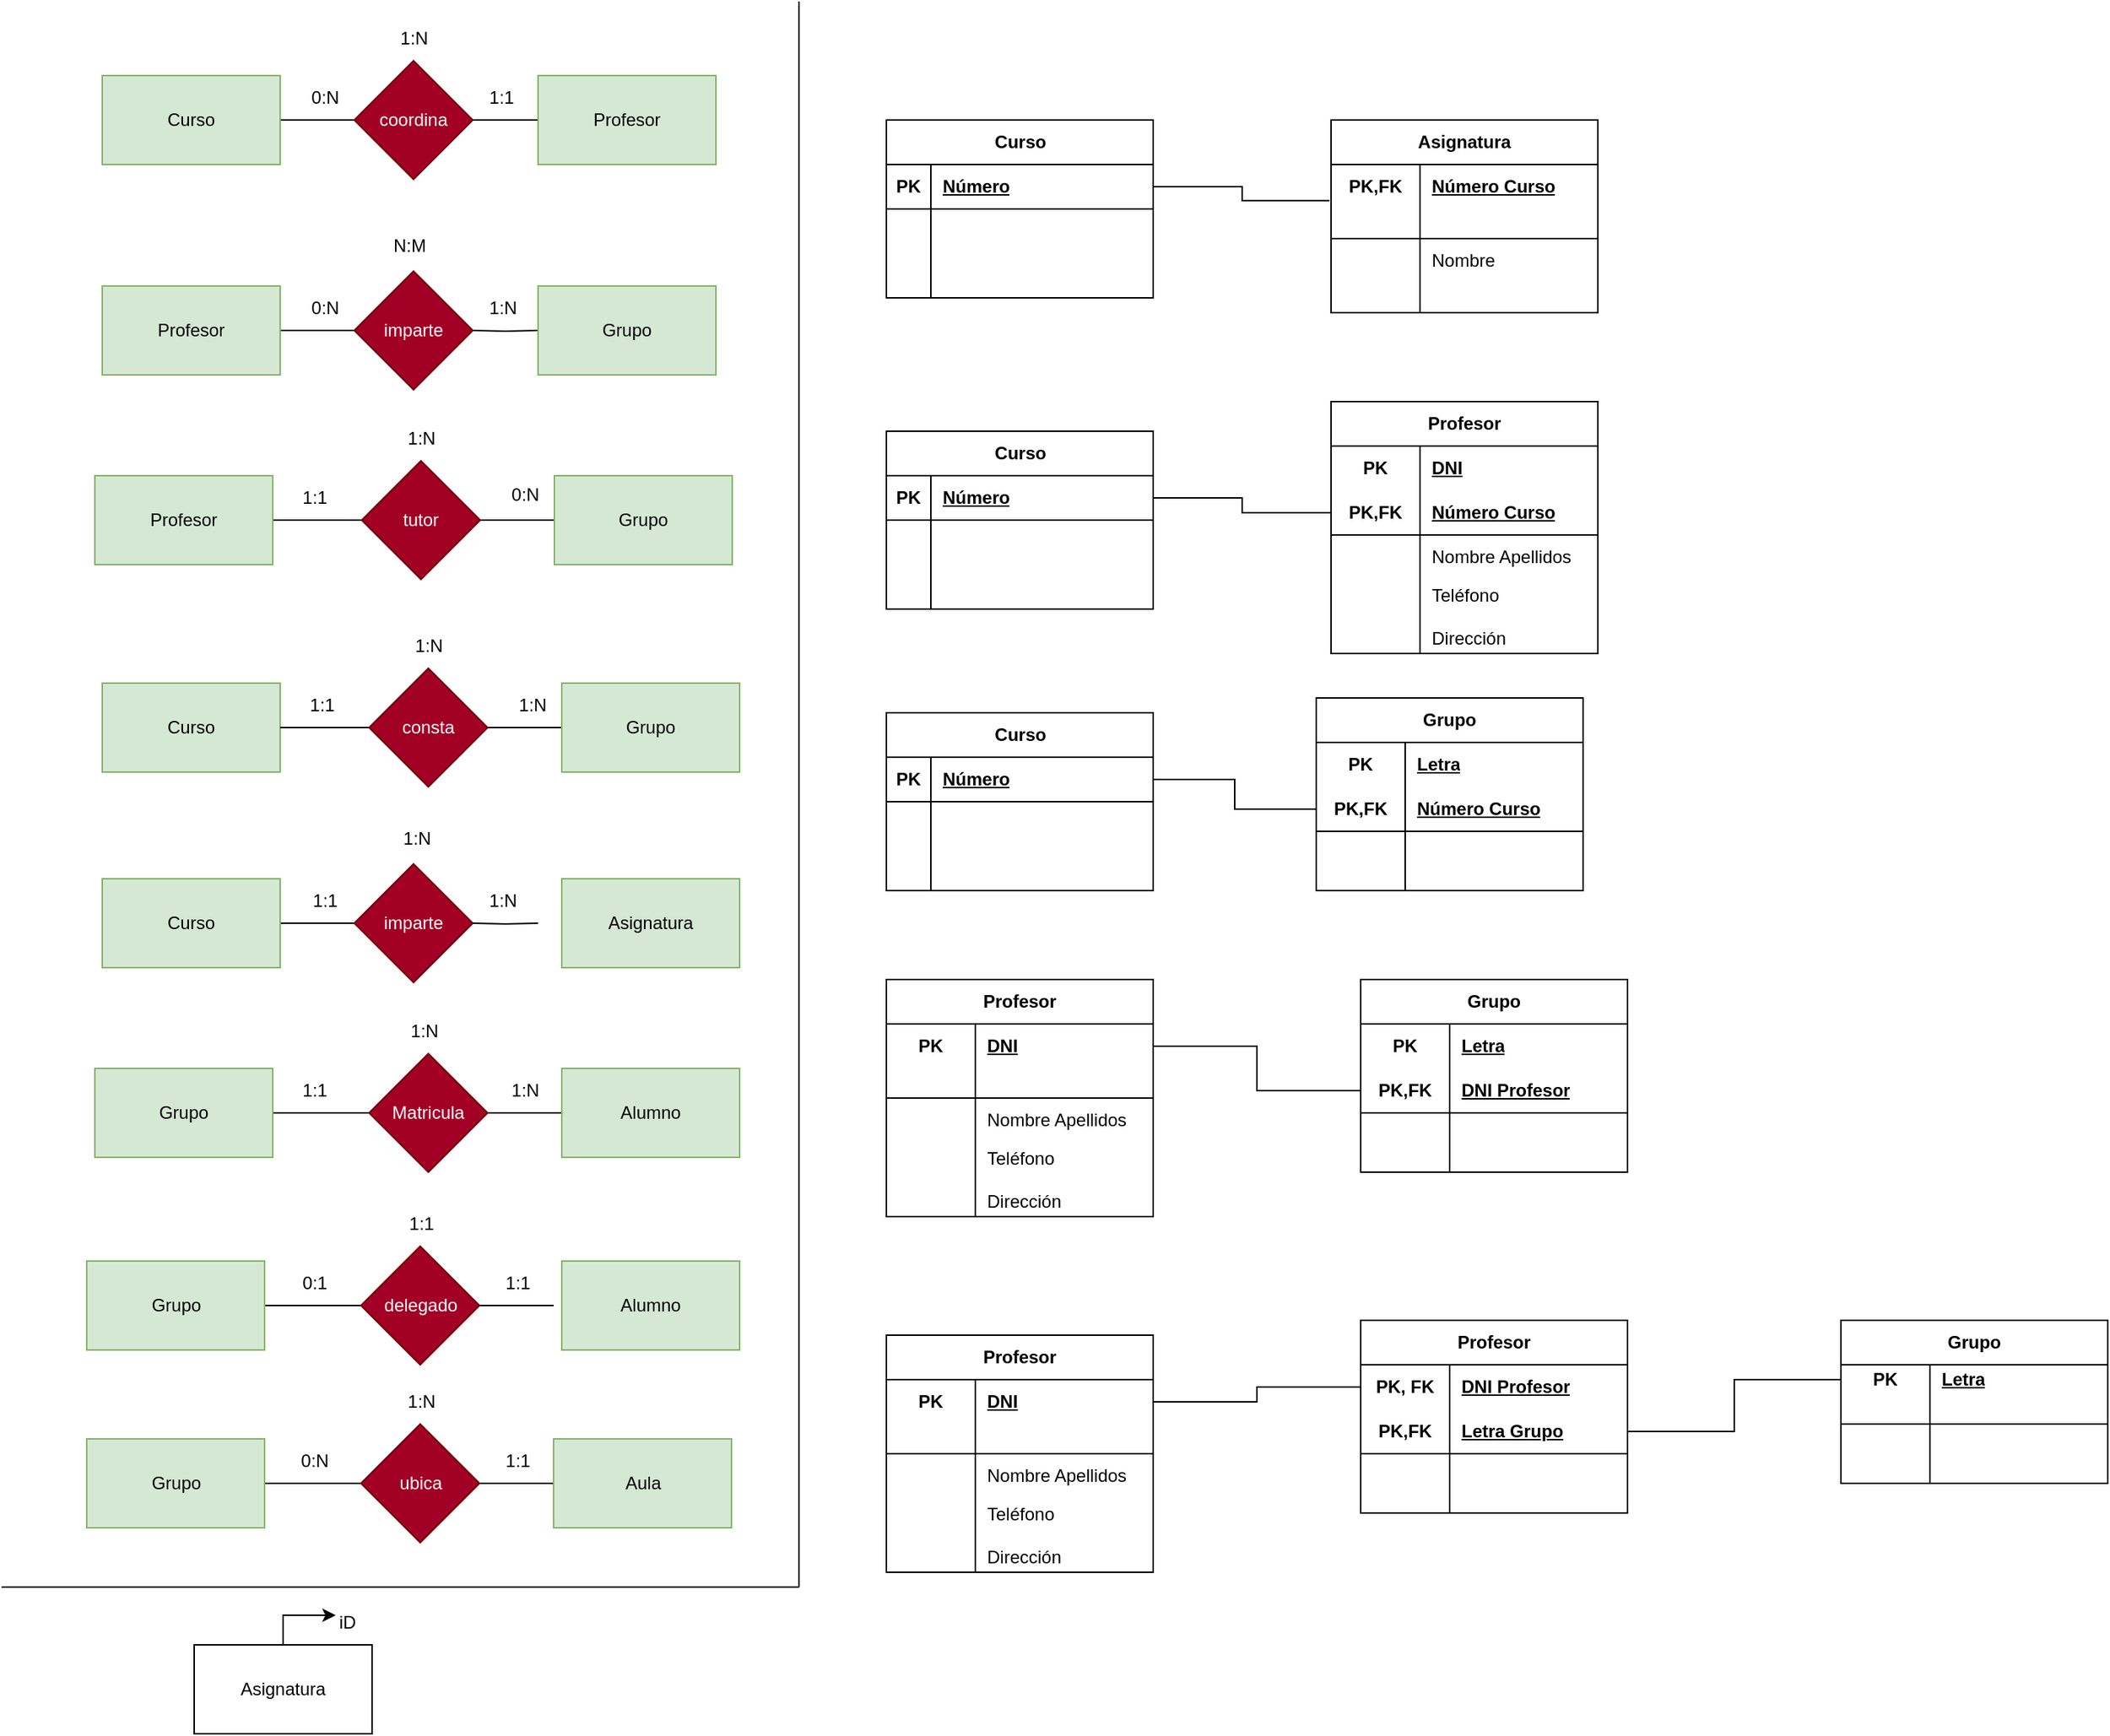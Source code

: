 <mxfile version="22.0.8" type="github">
  <diagram name="Página-1" id="XdRrrDinb6s4vAvHmUJb">
    <mxGraphModel dx="1341" dy="883" grid="1" gridSize="10" guides="1" tooltips="1" connect="1" arrows="1" fold="1" page="1" pageScale="1" pageWidth="827" pageHeight="1169" math="0" shadow="0">
      <root>
        <mxCell id="0" />
        <mxCell id="1" parent="0" />
        <mxCell id="pnlqazzOKt8KZurXbswy-8" style="edgeStyle=orthogonalEdgeStyle;rounded=0;orthogonalLoop=1;jettySize=auto;html=1;endArrow=none;endFill=0;" edge="1" parent="1" source="pnlqazzOKt8KZurXbswy-1">
          <mxGeometry relative="1" as="geometry">
            <mxPoint x="-579" y="80" as="targetPoint" />
          </mxGeometry>
        </mxCell>
        <mxCell id="pnlqazzOKt8KZurXbswy-1" value="Curso" style="whiteSpace=wrap;html=1;fillColor=#d5e8d4;strokeColor=#82b366;" vertex="1" parent="1">
          <mxGeometry x="-759" y="50" width="120" height="60" as="geometry" />
        </mxCell>
        <mxCell id="pnlqazzOKt8KZurXbswy-15" style="edgeStyle=orthogonalEdgeStyle;rounded=0;orthogonalLoop=1;jettySize=auto;html=1;endArrow=none;endFill=0;" edge="1" parent="1" source="pnlqazzOKt8KZurXbswy-2">
          <mxGeometry relative="1" as="geometry">
            <mxPoint x="-579" y="222" as="targetPoint" />
          </mxGeometry>
        </mxCell>
        <mxCell id="pnlqazzOKt8KZurXbswy-2" value="Profesor" style="whiteSpace=wrap;html=1;fillColor=#d5e8d4;strokeColor=#82b366;" vertex="1" parent="1">
          <mxGeometry x="-759" y="192" width="120" height="60" as="geometry" />
        </mxCell>
        <mxCell id="pnlqazzOKt8KZurXbswy-75" style="edgeStyle=orthogonalEdgeStyle;rounded=0;orthogonalLoop=1;jettySize=auto;html=1;" edge="1" parent="1" source="pnlqazzOKt8KZurXbswy-3">
          <mxGeometry relative="1" as="geometry">
            <mxPoint x="-602" y="1089" as="targetPoint" />
          </mxGeometry>
        </mxCell>
        <mxCell id="pnlqazzOKt8KZurXbswy-3" value="Asignatura" style="whiteSpace=wrap;html=1;" vertex="1" parent="1">
          <mxGeometry x="-697" y="1109" width="120" height="60" as="geometry" />
        </mxCell>
        <mxCell id="pnlqazzOKt8KZurXbswy-51" style="edgeStyle=orthogonalEdgeStyle;rounded=0;orthogonalLoop=1;jettySize=auto;html=1;exitX=1;exitY=0.5;exitDx=0;exitDy=0;endArrow=none;endFill=0;" edge="1" parent="1" source="pnlqazzOKt8KZurXbswy-4">
          <mxGeometry relative="1" as="geometry">
            <mxPoint x="-579" y="750" as="targetPoint" />
          </mxGeometry>
        </mxCell>
        <mxCell id="pnlqazzOKt8KZurXbswy-4" value="Grupo" style="whiteSpace=wrap;html=1;fillColor=#d5e8d4;strokeColor=#82b366;" vertex="1" parent="1">
          <mxGeometry x="-764" y="720" width="120" height="60" as="geometry" />
        </mxCell>
        <mxCell id="pnlqazzOKt8KZurXbswy-9" value="coordina" style="rhombus;whiteSpace=wrap;html=1;fillColor=#a20025;fontColor=#ffffff;strokeColor=#6F0000;" vertex="1" parent="1">
          <mxGeometry x="-589" y="40" width="80" height="80" as="geometry" />
        </mxCell>
        <mxCell id="pnlqazzOKt8KZurXbswy-11" style="edgeStyle=orthogonalEdgeStyle;rounded=0;orthogonalLoop=1;jettySize=auto;html=1;endArrow=none;endFill=0;" edge="1" parent="1" source="pnlqazzOKt8KZurXbswy-10" target="pnlqazzOKt8KZurXbswy-9">
          <mxGeometry relative="1" as="geometry" />
        </mxCell>
        <mxCell id="pnlqazzOKt8KZurXbswy-10" value="Profesor" style="whiteSpace=wrap;html=1;fillColor=#d5e8d4;strokeColor=#82b366;" vertex="1" parent="1">
          <mxGeometry x="-465" y="50" width="120" height="60" as="geometry" />
        </mxCell>
        <mxCell id="pnlqazzOKt8KZurXbswy-12" value="0:N" style="text;html=1;align=center;verticalAlign=middle;resizable=0;points=[];autosize=1;strokeColor=none;fillColor=none;" vertex="1" parent="1">
          <mxGeometry x="-629" y="50" width="40" height="30" as="geometry" />
        </mxCell>
        <mxCell id="pnlqazzOKt8KZurXbswy-13" value="1:1" style="text;html=1;align=center;verticalAlign=middle;resizable=0;points=[];autosize=1;strokeColor=none;fillColor=none;" vertex="1" parent="1">
          <mxGeometry x="-510" y="50" width="40" height="30" as="geometry" />
        </mxCell>
        <mxCell id="pnlqazzOKt8KZurXbswy-14" value="1:N" style="text;html=1;align=center;verticalAlign=middle;resizable=0;points=[];autosize=1;strokeColor=none;fillColor=none;" vertex="1" parent="1">
          <mxGeometry x="-569" y="10" width="40" height="30" as="geometry" />
        </mxCell>
        <mxCell id="pnlqazzOKt8KZurXbswy-18" value="imparte" style="rhombus;whiteSpace=wrap;html=1;fillColor=#a20025;fontColor=#ffffff;strokeColor=#6F0000;" vertex="1" parent="1">
          <mxGeometry x="-589" y="182" width="80" height="80" as="geometry" />
        </mxCell>
        <mxCell id="pnlqazzOKt8KZurXbswy-20" style="edgeStyle=orthogonalEdgeStyle;rounded=0;orthogonalLoop=1;jettySize=auto;html=1;exitX=0;exitY=0.5;exitDx=0;exitDy=0;entryX=1;entryY=0.5;entryDx=0;entryDy=0;endArrow=none;endFill=0;" edge="1" parent="1" target="pnlqazzOKt8KZurXbswy-18">
          <mxGeometry relative="1" as="geometry">
            <mxPoint x="-465" y="222" as="sourcePoint" />
          </mxGeometry>
        </mxCell>
        <mxCell id="pnlqazzOKt8KZurXbswy-21" value="0:N" style="text;html=1;align=center;verticalAlign=middle;resizable=0;points=[];autosize=1;strokeColor=none;fillColor=none;" vertex="1" parent="1">
          <mxGeometry x="-629" y="192" width="40" height="30" as="geometry" />
        </mxCell>
        <mxCell id="pnlqazzOKt8KZurXbswy-22" value="1:N" style="text;html=1;align=center;verticalAlign=middle;resizable=0;points=[];autosize=1;strokeColor=none;fillColor=none;" vertex="1" parent="1">
          <mxGeometry x="-509" y="192" width="40" height="30" as="geometry" />
        </mxCell>
        <mxCell id="pnlqazzOKt8KZurXbswy-23" value="Grupo" style="whiteSpace=wrap;html=1;fillColor=#d5e8d4;strokeColor=#82b366;" vertex="1" parent="1">
          <mxGeometry x="-465" y="192" width="120" height="60" as="geometry" />
        </mxCell>
        <mxCell id="pnlqazzOKt8KZurXbswy-24" value="N:M" style="text;html=1;align=center;verticalAlign=middle;resizable=0;points=[];autosize=1;strokeColor=none;fillColor=none;" vertex="1" parent="1">
          <mxGeometry x="-577" y="150" width="50" height="30" as="geometry" />
        </mxCell>
        <mxCell id="pnlqazzOKt8KZurXbswy-27" style="edgeStyle=orthogonalEdgeStyle;rounded=0;orthogonalLoop=1;jettySize=auto;html=1;endArrow=none;endFill=0;" edge="1" parent="1" source="pnlqazzOKt8KZurXbswy-25">
          <mxGeometry relative="1" as="geometry">
            <mxPoint x="-504" y="350" as="targetPoint" />
          </mxGeometry>
        </mxCell>
        <mxCell id="pnlqazzOKt8KZurXbswy-25" value="Grupo" style="whiteSpace=wrap;html=1;fillColor=#d5e8d4;strokeColor=#82b366;" vertex="1" parent="1">
          <mxGeometry x="-454" y="320" width="120" height="60" as="geometry" />
        </mxCell>
        <mxCell id="pnlqazzOKt8KZurXbswy-30" style="edgeStyle=orthogonalEdgeStyle;rounded=0;orthogonalLoop=1;jettySize=auto;html=1;endArrow=none;endFill=0;" edge="1" parent="1" source="pnlqazzOKt8KZurXbswy-28" target="pnlqazzOKt8KZurXbswy-29">
          <mxGeometry relative="1" as="geometry" />
        </mxCell>
        <mxCell id="pnlqazzOKt8KZurXbswy-28" value="tutor" style="rhombus;whiteSpace=wrap;html=1;fillColor=#a20025;fontColor=#ffffff;strokeColor=#6F0000;" vertex="1" parent="1">
          <mxGeometry x="-584" y="310" width="80" height="80" as="geometry" />
        </mxCell>
        <mxCell id="pnlqazzOKt8KZurXbswy-29" value="Profesor" style="whiteSpace=wrap;html=1;fillColor=#d5e8d4;strokeColor=#82b366;" vertex="1" parent="1">
          <mxGeometry x="-764" y="320" width="120" height="60" as="geometry" />
        </mxCell>
        <mxCell id="pnlqazzOKt8KZurXbswy-31" value="1:N" style="text;html=1;align=center;verticalAlign=middle;resizable=0;points=[];autosize=1;strokeColor=none;fillColor=none;" vertex="1" parent="1">
          <mxGeometry x="-564" y="280" width="40" height="30" as="geometry" />
        </mxCell>
        <mxCell id="pnlqazzOKt8KZurXbswy-32" value="0:N" style="text;html=1;align=center;verticalAlign=middle;resizable=0;points=[];autosize=1;strokeColor=none;fillColor=none;" vertex="1" parent="1">
          <mxGeometry x="-494" y="318" width="40" height="30" as="geometry" />
        </mxCell>
        <mxCell id="pnlqazzOKt8KZurXbswy-33" value="1:1" style="text;html=1;align=center;verticalAlign=middle;resizable=0;points=[];autosize=1;strokeColor=none;fillColor=none;" vertex="1" parent="1">
          <mxGeometry x="-636" y="320" width="40" height="30" as="geometry" />
        </mxCell>
        <mxCell id="pnlqazzOKt8KZurXbswy-34" value="Curso" style="whiteSpace=wrap;html=1;fillColor=#d5e8d4;strokeColor=#82b366;" vertex="1" parent="1">
          <mxGeometry x="-759" y="460" width="120" height="60" as="geometry" />
        </mxCell>
        <mxCell id="pnlqazzOKt8KZurXbswy-37" style="edgeStyle=orthogonalEdgeStyle;rounded=0;orthogonalLoop=1;jettySize=auto;html=1;exitX=0;exitY=0.5;exitDx=0;exitDy=0;endArrow=none;endFill=0;" edge="1" parent="1" source="pnlqazzOKt8KZurXbswy-35" target="pnlqazzOKt8KZurXbswy-34">
          <mxGeometry relative="1" as="geometry" />
        </mxCell>
        <mxCell id="pnlqazzOKt8KZurXbswy-38" style="edgeStyle=orthogonalEdgeStyle;rounded=0;orthogonalLoop=1;jettySize=auto;html=1;exitX=1;exitY=0.5;exitDx=0;exitDy=0;entryX=0;entryY=0.5;entryDx=0;entryDy=0;endArrow=none;endFill=0;" edge="1" parent="1" source="pnlqazzOKt8KZurXbswy-35" target="pnlqazzOKt8KZurXbswy-36">
          <mxGeometry relative="1" as="geometry" />
        </mxCell>
        <mxCell id="pnlqazzOKt8KZurXbswy-35" value="consta" style="rhombus;whiteSpace=wrap;html=1;fillColor=#a20025;fontColor=#ffffff;strokeColor=#6F0000;" vertex="1" parent="1">
          <mxGeometry x="-579" y="450" width="80" height="80" as="geometry" />
        </mxCell>
        <mxCell id="pnlqazzOKt8KZurXbswy-36" value="Grupo" style="whiteSpace=wrap;html=1;fillColor=#d5e8d4;strokeColor=#82b366;" vertex="1" parent="1">
          <mxGeometry x="-449" y="460" width="120" height="60" as="geometry" />
        </mxCell>
        <mxCell id="pnlqazzOKt8KZurXbswy-39" value="1:1" style="text;html=1;align=center;verticalAlign=middle;resizable=0;points=[];autosize=1;strokeColor=none;fillColor=none;" vertex="1" parent="1">
          <mxGeometry x="-631" y="460" width="40" height="30" as="geometry" />
        </mxCell>
        <mxCell id="pnlqazzOKt8KZurXbswy-40" value="1:N" style="text;html=1;align=center;verticalAlign=middle;resizable=0;points=[];autosize=1;strokeColor=none;fillColor=none;" vertex="1" parent="1">
          <mxGeometry x="-489" y="460" width="40" height="30" as="geometry" />
        </mxCell>
        <mxCell id="pnlqazzOKt8KZurXbswy-41" value="1:N" style="text;html=1;align=center;verticalAlign=middle;resizable=0;points=[];autosize=1;strokeColor=none;fillColor=none;" vertex="1" parent="1">
          <mxGeometry x="-559" y="420" width="40" height="30" as="geometry" />
        </mxCell>
        <mxCell id="pnlqazzOKt8KZurXbswy-42" style="edgeStyle=orthogonalEdgeStyle;rounded=0;orthogonalLoop=1;jettySize=auto;html=1;endArrow=none;endFill=0;" edge="1" source="pnlqazzOKt8KZurXbswy-43" parent="1">
          <mxGeometry relative="1" as="geometry">
            <mxPoint x="-579" y="622" as="targetPoint" />
          </mxGeometry>
        </mxCell>
        <mxCell id="pnlqazzOKt8KZurXbswy-43" value="Curso" style="whiteSpace=wrap;html=1;fillColor=#d5e8d4;strokeColor=#82b366;" vertex="1" parent="1">
          <mxGeometry x="-759" y="592" width="120" height="60" as="geometry" />
        </mxCell>
        <mxCell id="pnlqazzOKt8KZurXbswy-44" value="imparte" style="rhombus;whiteSpace=wrap;html=1;fillColor=#a20025;fontColor=#ffffff;strokeColor=#6F0000;" vertex="1" parent="1">
          <mxGeometry x="-589" y="582" width="80" height="80" as="geometry" />
        </mxCell>
        <mxCell id="pnlqazzOKt8KZurXbswy-45" style="edgeStyle=orthogonalEdgeStyle;rounded=0;orthogonalLoop=1;jettySize=auto;html=1;exitX=0;exitY=0.5;exitDx=0;exitDy=0;entryX=1;entryY=0.5;entryDx=0;entryDy=0;endArrow=none;endFill=0;" edge="1" target="pnlqazzOKt8KZurXbswy-44" parent="1">
          <mxGeometry relative="1" as="geometry">
            <mxPoint x="-465" y="622" as="sourcePoint" />
          </mxGeometry>
        </mxCell>
        <mxCell id="pnlqazzOKt8KZurXbswy-46" value="1:1" style="text;html=1;align=center;verticalAlign=middle;resizable=0;points=[];autosize=1;strokeColor=none;fillColor=none;" vertex="1" parent="1">
          <mxGeometry x="-629" y="592" width="40" height="30" as="geometry" />
        </mxCell>
        <mxCell id="pnlqazzOKt8KZurXbswy-47" value="1:N" style="text;html=1;align=center;verticalAlign=middle;resizable=0;points=[];autosize=1;strokeColor=none;fillColor=none;" vertex="1" parent="1">
          <mxGeometry x="-509" y="592" width="40" height="30" as="geometry" />
        </mxCell>
        <mxCell id="pnlqazzOKt8KZurXbswy-48" value="Asignatura" style="whiteSpace=wrap;html=1;fillColor=#d5e8d4;strokeColor=#82b366;" vertex="1" parent="1">
          <mxGeometry x="-449" y="592" width="120" height="60" as="geometry" />
        </mxCell>
        <mxCell id="pnlqazzOKt8KZurXbswy-49" value="1:N" style="text;html=1;align=center;verticalAlign=middle;resizable=0;points=[];autosize=1;strokeColor=none;fillColor=none;" vertex="1" parent="1">
          <mxGeometry x="-567" y="550" width="40" height="30" as="geometry" />
        </mxCell>
        <mxCell id="pnlqazzOKt8KZurXbswy-53" style="edgeStyle=orthogonalEdgeStyle;rounded=0;orthogonalLoop=1;jettySize=auto;html=1;exitX=1;exitY=0.5;exitDx=0;exitDy=0;endArrow=none;endFill=0;" edge="1" parent="1" source="pnlqazzOKt8KZurXbswy-52">
          <mxGeometry relative="1" as="geometry">
            <mxPoint x="-449" y="750" as="targetPoint" />
          </mxGeometry>
        </mxCell>
        <mxCell id="pnlqazzOKt8KZurXbswy-52" value="Matricula" style="rhombus;whiteSpace=wrap;html=1;fillColor=#a20025;fontColor=#ffffff;strokeColor=#6F0000;" vertex="1" parent="1">
          <mxGeometry x="-579" y="710" width="80" height="80" as="geometry" />
        </mxCell>
        <mxCell id="pnlqazzOKt8KZurXbswy-54" value="Alumno" style="whiteSpace=wrap;html=1;fillColor=#d5e8d4;strokeColor=#82b366;" vertex="1" parent="1">
          <mxGeometry x="-449" y="720" width="120" height="60" as="geometry" />
        </mxCell>
        <mxCell id="pnlqazzOKt8KZurXbswy-55" style="edgeStyle=orthogonalEdgeStyle;rounded=0;orthogonalLoop=1;jettySize=auto;html=1;exitX=1;exitY=0.5;exitDx=0;exitDy=0;endArrow=none;endFill=0;" edge="1" source="pnlqazzOKt8KZurXbswy-56" parent="1">
          <mxGeometry relative="1" as="geometry">
            <mxPoint x="-584.5" y="880" as="targetPoint" />
          </mxGeometry>
        </mxCell>
        <mxCell id="pnlqazzOKt8KZurXbswy-56" value="Grupo" style="whiteSpace=wrap;html=1;fillColor=#d5e8d4;strokeColor=#82b366;" vertex="1" parent="1">
          <mxGeometry x="-769.5" y="850" width="120" height="60" as="geometry" />
        </mxCell>
        <mxCell id="pnlqazzOKt8KZurXbswy-57" style="edgeStyle=orthogonalEdgeStyle;rounded=0;orthogonalLoop=1;jettySize=auto;html=1;exitX=1;exitY=0.5;exitDx=0;exitDy=0;endArrow=none;endFill=0;" edge="1" source="pnlqazzOKt8KZurXbswy-58" parent="1">
          <mxGeometry relative="1" as="geometry">
            <mxPoint x="-454.5" y="880" as="targetPoint" />
          </mxGeometry>
        </mxCell>
        <mxCell id="pnlqazzOKt8KZurXbswy-58" value="delegado" style="rhombus;whiteSpace=wrap;html=1;fillColor=#a20025;fontColor=#ffffff;strokeColor=#6F0000;" vertex="1" parent="1">
          <mxGeometry x="-584.5" y="840" width="80" height="80" as="geometry" />
        </mxCell>
        <mxCell id="pnlqazzOKt8KZurXbswy-59" value="Alumno" style="whiteSpace=wrap;html=1;fillColor=#d5e8d4;strokeColor=#82b366;" vertex="1" parent="1">
          <mxGeometry x="-449" y="850" width="120" height="60" as="geometry" />
        </mxCell>
        <mxCell id="pnlqazzOKt8KZurXbswy-60" value="1:N" style="text;html=1;align=center;verticalAlign=middle;resizable=0;points=[];autosize=1;strokeColor=none;fillColor=none;" vertex="1" parent="1">
          <mxGeometry x="-562" y="680" width="40" height="30" as="geometry" />
        </mxCell>
        <mxCell id="pnlqazzOKt8KZurXbswy-61" value="1:1" style="text;html=1;align=center;verticalAlign=middle;resizable=0;points=[];autosize=1;strokeColor=none;fillColor=none;" vertex="1" parent="1">
          <mxGeometry x="-636" y="720" width="40" height="30" as="geometry" />
        </mxCell>
        <mxCell id="pnlqazzOKt8KZurXbswy-62" value="1:N" style="text;html=1;align=center;verticalAlign=middle;resizable=0;points=[];autosize=1;strokeColor=none;fillColor=none;" vertex="1" parent="1">
          <mxGeometry x="-494" y="720" width="40" height="30" as="geometry" />
        </mxCell>
        <mxCell id="pnlqazzOKt8KZurXbswy-63" value="0:1" style="text;html=1;align=center;verticalAlign=middle;resizable=0;points=[];autosize=1;strokeColor=none;fillColor=none;" vertex="1" parent="1">
          <mxGeometry x="-636.5" y="850" width="40" height="30" as="geometry" />
        </mxCell>
        <mxCell id="pnlqazzOKt8KZurXbswy-64" value="1:1" style="text;html=1;align=center;verticalAlign=middle;resizable=0;points=[];autosize=1;strokeColor=none;fillColor=none;" vertex="1" parent="1">
          <mxGeometry x="-499.5" y="850" width="40" height="30" as="geometry" />
        </mxCell>
        <mxCell id="pnlqazzOKt8KZurXbswy-65" value="1:1" style="text;html=1;align=center;verticalAlign=middle;resizable=0;points=[];autosize=1;strokeColor=none;fillColor=none;" vertex="1" parent="1">
          <mxGeometry x="-564" y="810" width="40" height="30" as="geometry" />
        </mxCell>
        <mxCell id="pnlqazzOKt8KZurXbswy-66" style="edgeStyle=orthogonalEdgeStyle;rounded=0;orthogonalLoop=1;jettySize=auto;html=1;exitX=1;exitY=0.5;exitDx=0;exitDy=0;endArrow=none;endFill=0;" edge="1" source="pnlqazzOKt8KZurXbswy-67" parent="1">
          <mxGeometry relative="1" as="geometry">
            <mxPoint x="-584.5" y="1000" as="targetPoint" />
          </mxGeometry>
        </mxCell>
        <mxCell id="pnlqazzOKt8KZurXbswy-67" value="Grupo" style="whiteSpace=wrap;html=1;fillColor=#d5e8d4;strokeColor=#82b366;" vertex="1" parent="1">
          <mxGeometry x="-769.5" y="970" width="120" height="60" as="geometry" />
        </mxCell>
        <mxCell id="pnlqazzOKt8KZurXbswy-68" style="edgeStyle=orthogonalEdgeStyle;rounded=0;orthogonalLoop=1;jettySize=auto;html=1;exitX=1;exitY=0.5;exitDx=0;exitDy=0;endArrow=none;endFill=0;" edge="1" source="pnlqazzOKt8KZurXbswy-69" parent="1">
          <mxGeometry relative="1" as="geometry">
            <mxPoint x="-454.5" y="1000" as="targetPoint" />
          </mxGeometry>
        </mxCell>
        <mxCell id="pnlqazzOKt8KZurXbswy-69" value="ubica" style="rhombus;whiteSpace=wrap;html=1;fillColor=#a20025;fontColor=#ffffff;strokeColor=#6F0000;" vertex="1" parent="1">
          <mxGeometry x="-584.5" y="960" width="80" height="80" as="geometry" />
        </mxCell>
        <mxCell id="pnlqazzOKt8KZurXbswy-70" value="Aula" style="whiteSpace=wrap;html=1;fillColor=#d5e8d4;strokeColor=#82b366;" vertex="1" parent="1">
          <mxGeometry x="-454.5" y="970" width="120" height="60" as="geometry" />
        </mxCell>
        <mxCell id="pnlqazzOKt8KZurXbswy-71" value="0:N" style="text;html=1;align=center;verticalAlign=middle;resizable=0;points=[];autosize=1;strokeColor=none;fillColor=none;" vertex="1" parent="1">
          <mxGeometry x="-636.5" y="970" width="40" height="30" as="geometry" />
        </mxCell>
        <mxCell id="pnlqazzOKt8KZurXbswy-72" value="1:1" style="text;html=1;align=center;verticalAlign=middle;resizable=0;points=[];autosize=1;strokeColor=none;fillColor=none;" vertex="1" parent="1">
          <mxGeometry x="-499.5" y="970" width="40" height="30" as="geometry" />
        </mxCell>
        <mxCell id="pnlqazzOKt8KZurXbswy-74" value="1:N" style="text;html=1;align=center;verticalAlign=middle;resizable=0;points=[];autosize=1;strokeColor=none;fillColor=none;" vertex="1" parent="1">
          <mxGeometry x="-564.5" y="930" width="40" height="30" as="geometry" />
        </mxCell>
        <mxCell id="pnlqazzOKt8KZurXbswy-76" value="iD" style="text;html=1;align=center;verticalAlign=middle;resizable=0;points=[];autosize=1;strokeColor=none;fillColor=none;" vertex="1" parent="1">
          <mxGeometry x="-609" y="1079" width="30" height="30" as="geometry" />
        </mxCell>
        <mxCell id="pnlqazzOKt8KZurXbswy-78" value="" style="endArrow=none;html=1;rounded=0;" edge="1" parent="1">
          <mxGeometry width="50" height="50" relative="1" as="geometry">
            <mxPoint x="-289" y="1070" as="sourcePoint" />
            <mxPoint x="-289" as="targetPoint" />
          </mxGeometry>
        </mxCell>
        <mxCell id="pnlqazzOKt8KZurXbswy-79" value="" style="endArrow=none;html=1;rounded=0;" edge="1" parent="1">
          <mxGeometry width="50" height="50" relative="1" as="geometry">
            <mxPoint x="-827" y="1070" as="sourcePoint" />
            <mxPoint x="-289" y="1070" as="targetPoint" />
          </mxGeometry>
        </mxCell>
        <mxCell id="pnlqazzOKt8KZurXbswy-81" value="Curso" style="shape=table;startSize=30;container=1;collapsible=1;childLayout=tableLayout;fixedRows=1;rowLines=0;fontStyle=1;align=center;resizeLast=1;html=1;" vertex="1" parent="1">
          <mxGeometry x="-230" y="80" width="180" height="120" as="geometry" />
        </mxCell>
        <mxCell id="pnlqazzOKt8KZurXbswy-82" value="" style="shape=tableRow;horizontal=0;startSize=0;swimlaneHead=0;swimlaneBody=0;fillColor=none;collapsible=0;dropTarget=0;points=[[0,0.5],[1,0.5]];portConstraint=eastwest;top=0;left=0;right=0;bottom=1;" vertex="1" parent="pnlqazzOKt8KZurXbswy-81">
          <mxGeometry y="30" width="180" height="30" as="geometry" />
        </mxCell>
        <mxCell id="pnlqazzOKt8KZurXbswy-83" value="PK" style="shape=partialRectangle;connectable=0;fillColor=none;top=0;left=0;bottom=0;right=0;fontStyle=1;overflow=hidden;whiteSpace=wrap;html=1;" vertex="1" parent="pnlqazzOKt8KZurXbswy-82">
          <mxGeometry width="30" height="30" as="geometry">
            <mxRectangle width="30" height="30" as="alternateBounds" />
          </mxGeometry>
        </mxCell>
        <mxCell id="pnlqazzOKt8KZurXbswy-84" value="Número" style="shape=partialRectangle;connectable=0;fillColor=none;top=0;left=0;bottom=0;right=0;align=left;spacingLeft=6;fontStyle=5;overflow=hidden;whiteSpace=wrap;html=1;" vertex="1" parent="pnlqazzOKt8KZurXbswy-82">
          <mxGeometry x="30" width="150" height="30" as="geometry">
            <mxRectangle width="150" height="30" as="alternateBounds" />
          </mxGeometry>
        </mxCell>
        <mxCell id="pnlqazzOKt8KZurXbswy-85" value="" style="shape=tableRow;horizontal=0;startSize=0;swimlaneHead=0;swimlaneBody=0;fillColor=none;collapsible=0;dropTarget=0;points=[[0,0.5],[1,0.5]];portConstraint=eastwest;top=0;left=0;right=0;bottom=0;" vertex="1" parent="pnlqazzOKt8KZurXbswy-81">
          <mxGeometry y="60" width="180" height="20" as="geometry" />
        </mxCell>
        <mxCell id="pnlqazzOKt8KZurXbswy-86" value="" style="shape=partialRectangle;connectable=0;fillColor=none;top=0;left=0;bottom=0;right=0;editable=1;overflow=hidden;whiteSpace=wrap;html=1;" vertex="1" parent="pnlqazzOKt8KZurXbswy-85">
          <mxGeometry width="30" height="20" as="geometry">
            <mxRectangle width="30" height="20" as="alternateBounds" />
          </mxGeometry>
        </mxCell>
        <mxCell id="pnlqazzOKt8KZurXbswy-87" value="" style="shape=partialRectangle;connectable=0;fillColor=none;top=0;left=0;bottom=0;right=0;align=left;spacingLeft=6;overflow=hidden;whiteSpace=wrap;html=1;" vertex="1" parent="pnlqazzOKt8KZurXbswy-85">
          <mxGeometry x="30" width="150" height="20" as="geometry">
            <mxRectangle width="150" height="20" as="alternateBounds" />
          </mxGeometry>
        </mxCell>
        <mxCell id="pnlqazzOKt8KZurXbswy-88" value="" style="shape=tableRow;horizontal=0;startSize=0;swimlaneHead=0;swimlaneBody=0;fillColor=none;collapsible=0;dropTarget=0;points=[[0,0.5],[1,0.5]];portConstraint=eastwest;top=0;left=0;right=0;bottom=0;" vertex="1" parent="pnlqazzOKt8KZurXbswy-81">
          <mxGeometry y="80" width="180" height="20" as="geometry" />
        </mxCell>
        <mxCell id="pnlqazzOKt8KZurXbswy-89" value="" style="shape=partialRectangle;connectable=0;fillColor=none;top=0;left=0;bottom=0;right=0;editable=1;overflow=hidden;whiteSpace=wrap;html=1;" vertex="1" parent="pnlqazzOKt8KZurXbswy-88">
          <mxGeometry width="30" height="20" as="geometry">
            <mxRectangle width="30" height="20" as="alternateBounds" />
          </mxGeometry>
        </mxCell>
        <mxCell id="pnlqazzOKt8KZurXbswy-90" value="" style="shape=partialRectangle;connectable=0;fillColor=none;top=0;left=0;bottom=0;right=0;align=left;spacingLeft=6;overflow=hidden;whiteSpace=wrap;html=1;" vertex="1" parent="pnlqazzOKt8KZurXbswy-88">
          <mxGeometry x="30" width="150" height="20" as="geometry">
            <mxRectangle width="150" height="20" as="alternateBounds" />
          </mxGeometry>
        </mxCell>
        <mxCell id="pnlqazzOKt8KZurXbswy-91" value="" style="shape=tableRow;horizontal=0;startSize=0;swimlaneHead=0;swimlaneBody=0;fillColor=none;collapsible=0;dropTarget=0;points=[[0,0.5],[1,0.5]];portConstraint=eastwest;top=0;left=0;right=0;bottom=0;" vertex="1" parent="pnlqazzOKt8KZurXbswy-81">
          <mxGeometry y="100" width="180" height="20" as="geometry" />
        </mxCell>
        <mxCell id="pnlqazzOKt8KZurXbswy-92" value="" style="shape=partialRectangle;connectable=0;fillColor=none;top=0;left=0;bottom=0;right=0;editable=1;overflow=hidden;whiteSpace=wrap;html=1;" vertex="1" parent="pnlqazzOKt8KZurXbswy-91">
          <mxGeometry width="30" height="20" as="geometry">
            <mxRectangle width="30" height="20" as="alternateBounds" />
          </mxGeometry>
        </mxCell>
        <mxCell id="pnlqazzOKt8KZurXbswy-93" value="" style="shape=partialRectangle;connectable=0;fillColor=none;top=0;left=0;bottom=0;right=0;align=left;spacingLeft=6;overflow=hidden;whiteSpace=wrap;html=1;" vertex="1" parent="pnlqazzOKt8KZurXbswy-91">
          <mxGeometry x="30" width="150" height="20" as="geometry">
            <mxRectangle width="150" height="20" as="alternateBounds" />
          </mxGeometry>
        </mxCell>
        <mxCell id="pnlqazzOKt8KZurXbswy-124" value="Asignatura" style="shape=table;startSize=30;container=1;collapsible=1;childLayout=tableLayout;fixedRows=1;rowLines=0;fontStyle=1;align=center;resizeLast=1;html=1;whiteSpace=wrap;" vertex="1" parent="1">
          <mxGeometry x="70" y="80" width="180" height="130" as="geometry" />
        </mxCell>
        <mxCell id="pnlqazzOKt8KZurXbswy-125" value="" style="shape=tableRow;horizontal=0;startSize=0;swimlaneHead=0;swimlaneBody=0;fillColor=none;collapsible=0;dropTarget=0;points=[[0,0.5],[1,0.5]];portConstraint=eastwest;top=0;left=0;right=0;bottom=0;html=1;" vertex="1" parent="pnlqazzOKt8KZurXbswy-124">
          <mxGeometry y="30" width="180" height="30" as="geometry" />
        </mxCell>
        <mxCell id="pnlqazzOKt8KZurXbswy-126" value="PK,FK" style="shape=partialRectangle;connectable=0;fillColor=none;top=0;left=0;bottom=0;right=0;fontStyle=1;overflow=hidden;html=1;whiteSpace=wrap;" vertex="1" parent="pnlqazzOKt8KZurXbswy-125">
          <mxGeometry width="60" height="30" as="geometry">
            <mxRectangle width="60" height="30" as="alternateBounds" />
          </mxGeometry>
        </mxCell>
        <mxCell id="pnlqazzOKt8KZurXbswy-127" value="Número Curso" style="shape=partialRectangle;connectable=0;fillColor=none;top=0;left=0;bottom=0;right=0;align=left;spacingLeft=6;fontStyle=5;overflow=hidden;html=1;whiteSpace=wrap;" vertex="1" parent="pnlqazzOKt8KZurXbswy-125">
          <mxGeometry x="60" width="120" height="30" as="geometry">
            <mxRectangle width="120" height="30" as="alternateBounds" />
          </mxGeometry>
        </mxCell>
        <mxCell id="pnlqazzOKt8KZurXbswy-128" value="" style="shape=tableRow;horizontal=0;startSize=0;swimlaneHead=0;swimlaneBody=0;fillColor=none;collapsible=0;dropTarget=0;points=[[0,0.5],[1,0.5]];portConstraint=eastwest;top=0;left=0;right=0;bottom=1;html=1;" vertex="1" parent="pnlqazzOKt8KZurXbswy-124">
          <mxGeometry y="60" width="180" height="20" as="geometry" />
        </mxCell>
        <mxCell id="pnlqazzOKt8KZurXbswy-129" value="" style="shape=partialRectangle;connectable=0;fillColor=none;top=0;left=0;bottom=0;right=0;fontStyle=1;overflow=hidden;html=1;whiteSpace=wrap;" vertex="1" parent="pnlqazzOKt8KZurXbswy-128">
          <mxGeometry width="60" height="20" as="geometry">
            <mxRectangle width="60" height="20" as="alternateBounds" />
          </mxGeometry>
        </mxCell>
        <mxCell id="pnlqazzOKt8KZurXbswy-130" value="" style="shape=partialRectangle;connectable=0;fillColor=none;top=0;left=0;bottom=0;right=0;align=left;spacingLeft=6;fontStyle=5;overflow=hidden;html=1;whiteSpace=wrap;" vertex="1" parent="pnlqazzOKt8KZurXbswy-128">
          <mxGeometry x="60" width="120" height="20" as="geometry">
            <mxRectangle width="120" height="20" as="alternateBounds" />
          </mxGeometry>
        </mxCell>
        <mxCell id="pnlqazzOKt8KZurXbswy-131" value="" style="shape=tableRow;horizontal=0;startSize=0;swimlaneHead=0;swimlaneBody=0;fillColor=none;collapsible=0;dropTarget=0;points=[[0,0.5],[1,0.5]];portConstraint=eastwest;top=0;left=0;right=0;bottom=0;html=1;" vertex="1" parent="pnlqazzOKt8KZurXbswy-124">
          <mxGeometry y="80" width="180" height="30" as="geometry" />
        </mxCell>
        <mxCell id="pnlqazzOKt8KZurXbswy-132" value="" style="shape=partialRectangle;connectable=0;fillColor=none;top=0;left=0;bottom=0;right=0;editable=1;overflow=hidden;html=1;whiteSpace=wrap;" vertex="1" parent="pnlqazzOKt8KZurXbswy-131">
          <mxGeometry width="60" height="30" as="geometry">
            <mxRectangle width="60" height="30" as="alternateBounds" />
          </mxGeometry>
        </mxCell>
        <mxCell id="pnlqazzOKt8KZurXbswy-133" value="Nombre" style="shape=partialRectangle;connectable=0;fillColor=none;top=0;left=0;bottom=0;right=0;align=left;spacingLeft=6;overflow=hidden;html=1;whiteSpace=wrap;" vertex="1" parent="pnlqazzOKt8KZurXbswy-131">
          <mxGeometry x="60" width="120" height="30" as="geometry">
            <mxRectangle width="120" height="30" as="alternateBounds" />
          </mxGeometry>
        </mxCell>
        <mxCell id="pnlqazzOKt8KZurXbswy-134" value="" style="shape=tableRow;horizontal=0;startSize=0;swimlaneHead=0;swimlaneBody=0;fillColor=none;collapsible=0;dropTarget=0;points=[[0,0.5],[1,0.5]];portConstraint=eastwest;top=0;left=0;right=0;bottom=0;html=1;" vertex="1" parent="pnlqazzOKt8KZurXbswy-124">
          <mxGeometry y="110" width="180" height="20" as="geometry" />
        </mxCell>
        <mxCell id="pnlqazzOKt8KZurXbswy-135" value="" style="shape=partialRectangle;connectable=0;fillColor=none;top=0;left=0;bottom=0;right=0;editable=1;overflow=hidden;html=1;whiteSpace=wrap;" vertex="1" parent="pnlqazzOKt8KZurXbswy-134">
          <mxGeometry width="60" height="20" as="geometry">
            <mxRectangle width="60" height="20" as="alternateBounds" />
          </mxGeometry>
        </mxCell>
        <mxCell id="pnlqazzOKt8KZurXbswy-136" value="" style="shape=partialRectangle;connectable=0;fillColor=none;top=0;left=0;bottom=0;right=0;align=left;spacingLeft=6;overflow=hidden;html=1;whiteSpace=wrap;" vertex="1" parent="pnlqazzOKt8KZurXbswy-134">
          <mxGeometry x="60" width="120" height="20" as="geometry">
            <mxRectangle width="120" height="20" as="alternateBounds" />
          </mxGeometry>
        </mxCell>
        <mxCell id="pnlqazzOKt8KZurXbswy-138" value="Curso" style="shape=table;startSize=30;container=1;collapsible=1;childLayout=tableLayout;fixedRows=1;rowLines=0;fontStyle=1;align=center;resizeLast=1;html=1;" vertex="1" parent="1">
          <mxGeometry x="-230" y="290" width="180" height="120" as="geometry" />
        </mxCell>
        <mxCell id="pnlqazzOKt8KZurXbswy-139" value="" style="shape=tableRow;horizontal=0;startSize=0;swimlaneHead=0;swimlaneBody=0;fillColor=none;collapsible=0;dropTarget=0;points=[[0,0.5],[1,0.5]];portConstraint=eastwest;top=0;left=0;right=0;bottom=1;" vertex="1" parent="pnlqazzOKt8KZurXbswy-138">
          <mxGeometry y="30" width="180" height="30" as="geometry" />
        </mxCell>
        <mxCell id="pnlqazzOKt8KZurXbswy-140" value="PK" style="shape=partialRectangle;connectable=0;fillColor=none;top=0;left=0;bottom=0;right=0;fontStyle=1;overflow=hidden;whiteSpace=wrap;html=1;" vertex="1" parent="pnlqazzOKt8KZurXbswy-139">
          <mxGeometry width="30" height="30" as="geometry">
            <mxRectangle width="30" height="30" as="alternateBounds" />
          </mxGeometry>
        </mxCell>
        <mxCell id="pnlqazzOKt8KZurXbswy-141" value="Número" style="shape=partialRectangle;connectable=0;fillColor=none;top=0;left=0;bottom=0;right=0;align=left;spacingLeft=6;fontStyle=5;overflow=hidden;whiteSpace=wrap;html=1;" vertex="1" parent="pnlqazzOKt8KZurXbswy-139">
          <mxGeometry x="30" width="150" height="30" as="geometry">
            <mxRectangle width="150" height="30" as="alternateBounds" />
          </mxGeometry>
        </mxCell>
        <mxCell id="pnlqazzOKt8KZurXbswy-142" value="" style="shape=tableRow;horizontal=0;startSize=0;swimlaneHead=0;swimlaneBody=0;fillColor=none;collapsible=0;dropTarget=0;points=[[0,0.5],[1,0.5]];portConstraint=eastwest;top=0;left=0;right=0;bottom=0;" vertex="1" parent="pnlqazzOKt8KZurXbswy-138">
          <mxGeometry y="60" width="180" height="20" as="geometry" />
        </mxCell>
        <mxCell id="pnlqazzOKt8KZurXbswy-143" value="" style="shape=partialRectangle;connectable=0;fillColor=none;top=0;left=0;bottom=0;right=0;editable=1;overflow=hidden;whiteSpace=wrap;html=1;" vertex="1" parent="pnlqazzOKt8KZurXbswy-142">
          <mxGeometry width="30" height="20" as="geometry">
            <mxRectangle width="30" height="20" as="alternateBounds" />
          </mxGeometry>
        </mxCell>
        <mxCell id="pnlqazzOKt8KZurXbswy-144" value="" style="shape=partialRectangle;connectable=0;fillColor=none;top=0;left=0;bottom=0;right=0;align=left;spacingLeft=6;overflow=hidden;whiteSpace=wrap;html=1;" vertex="1" parent="pnlqazzOKt8KZurXbswy-142">
          <mxGeometry x="30" width="150" height="20" as="geometry">
            <mxRectangle width="150" height="20" as="alternateBounds" />
          </mxGeometry>
        </mxCell>
        <mxCell id="pnlqazzOKt8KZurXbswy-145" value="" style="shape=tableRow;horizontal=0;startSize=0;swimlaneHead=0;swimlaneBody=0;fillColor=none;collapsible=0;dropTarget=0;points=[[0,0.5],[1,0.5]];portConstraint=eastwest;top=0;left=0;right=0;bottom=0;" vertex="1" parent="pnlqazzOKt8KZurXbswy-138">
          <mxGeometry y="80" width="180" height="20" as="geometry" />
        </mxCell>
        <mxCell id="pnlqazzOKt8KZurXbswy-146" value="" style="shape=partialRectangle;connectable=0;fillColor=none;top=0;left=0;bottom=0;right=0;editable=1;overflow=hidden;whiteSpace=wrap;html=1;" vertex="1" parent="pnlqazzOKt8KZurXbswy-145">
          <mxGeometry width="30" height="20" as="geometry">
            <mxRectangle width="30" height="20" as="alternateBounds" />
          </mxGeometry>
        </mxCell>
        <mxCell id="pnlqazzOKt8KZurXbswy-147" value="" style="shape=partialRectangle;connectable=0;fillColor=none;top=0;left=0;bottom=0;right=0;align=left;spacingLeft=6;overflow=hidden;whiteSpace=wrap;html=1;" vertex="1" parent="pnlqazzOKt8KZurXbswy-145">
          <mxGeometry x="30" width="150" height="20" as="geometry">
            <mxRectangle width="150" height="20" as="alternateBounds" />
          </mxGeometry>
        </mxCell>
        <mxCell id="pnlqazzOKt8KZurXbswy-148" value="" style="shape=tableRow;horizontal=0;startSize=0;swimlaneHead=0;swimlaneBody=0;fillColor=none;collapsible=0;dropTarget=0;points=[[0,0.5],[1,0.5]];portConstraint=eastwest;top=0;left=0;right=0;bottom=0;" vertex="1" parent="pnlqazzOKt8KZurXbswy-138">
          <mxGeometry y="100" width="180" height="20" as="geometry" />
        </mxCell>
        <mxCell id="pnlqazzOKt8KZurXbswy-149" value="" style="shape=partialRectangle;connectable=0;fillColor=none;top=0;left=0;bottom=0;right=0;editable=1;overflow=hidden;whiteSpace=wrap;html=1;" vertex="1" parent="pnlqazzOKt8KZurXbswy-148">
          <mxGeometry width="30" height="20" as="geometry">
            <mxRectangle width="30" height="20" as="alternateBounds" />
          </mxGeometry>
        </mxCell>
        <mxCell id="pnlqazzOKt8KZurXbswy-150" value="" style="shape=partialRectangle;connectable=0;fillColor=none;top=0;left=0;bottom=0;right=0;align=left;spacingLeft=6;overflow=hidden;whiteSpace=wrap;html=1;" vertex="1" parent="pnlqazzOKt8KZurXbswy-148">
          <mxGeometry x="30" width="150" height="20" as="geometry">
            <mxRectangle width="150" height="20" as="alternateBounds" />
          </mxGeometry>
        </mxCell>
        <mxCell id="pnlqazzOKt8KZurXbswy-165" value="Profesor" style="shape=table;startSize=30;container=1;collapsible=1;childLayout=tableLayout;fixedRows=1;rowLines=0;fontStyle=1;align=center;resizeLast=1;html=1;whiteSpace=wrap;" vertex="1" parent="1">
          <mxGeometry x="70" y="270" width="180" height="170" as="geometry" />
        </mxCell>
        <mxCell id="pnlqazzOKt8KZurXbswy-166" value="" style="shape=tableRow;horizontal=0;startSize=0;swimlaneHead=0;swimlaneBody=0;fillColor=none;collapsible=0;dropTarget=0;points=[[0,0.5],[1,0.5]];portConstraint=eastwest;top=0;left=0;right=0;bottom=0;html=1;" vertex="1" parent="pnlqazzOKt8KZurXbswy-165">
          <mxGeometry y="30" width="180" height="30" as="geometry" />
        </mxCell>
        <mxCell id="pnlqazzOKt8KZurXbswy-167" value="PK" style="shape=partialRectangle;connectable=0;fillColor=none;top=0;left=0;bottom=0;right=0;fontStyle=1;overflow=hidden;html=1;whiteSpace=wrap;" vertex="1" parent="pnlqazzOKt8KZurXbswy-166">
          <mxGeometry width="60" height="30" as="geometry">
            <mxRectangle width="60" height="30" as="alternateBounds" />
          </mxGeometry>
        </mxCell>
        <mxCell id="pnlqazzOKt8KZurXbswy-168" value="DNI" style="shape=partialRectangle;connectable=0;fillColor=none;top=0;left=0;bottom=0;right=0;align=left;spacingLeft=6;fontStyle=5;overflow=hidden;html=1;whiteSpace=wrap;" vertex="1" parent="pnlqazzOKt8KZurXbswy-166">
          <mxGeometry x="60" width="120" height="30" as="geometry">
            <mxRectangle width="120" height="30" as="alternateBounds" />
          </mxGeometry>
        </mxCell>
        <mxCell id="pnlqazzOKt8KZurXbswy-169" value="" style="shape=tableRow;horizontal=0;startSize=0;swimlaneHead=0;swimlaneBody=0;fillColor=none;collapsible=0;dropTarget=0;points=[[0,0.5],[1,0.5]];portConstraint=eastwest;top=0;left=0;right=0;bottom=1;html=1;" vertex="1" parent="pnlqazzOKt8KZurXbswy-165">
          <mxGeometry y="60" width="180" height="30" as="geometry" />
        </mxCell>
        <mxCell id="pnlqazzOKt8KZurXbswy-170" value="PK,FK" style="shape=partialRectangle;connectable=0;fillColor=none;top=0;left=0;bottom=0;right=0;fontStyle=1;overflow=hidden;html=1;whiteSpace=wrap;" vertex="1" parent="pnlqazzOKt8KZurXbswy-169">
          <mxGeometry width="60" height="30" as="geometry">
            <mxRectangle width="60" height="30" as="alternateBounds" />
          </mxGeometry>
        </mxCell>
        <mxCell id="pnlqazzOKt8KZurXbswy-171" value="Número Curso" style="shape=partialRectangle;connectable=0;fillColor=none;top=0;left=0;bottom=0;right=0;align=left;spacingLeft=6;fontStyle=5;overflow=hidden;html=1;whiteSpace=wrap;" vertex="1" parent="pnlqazzOKt8KZurXbswy-169">
          <mxGeometry x="60" width="120" height="30" as="geometry">
            <mxRectangle width="120" height="30" as="alternateBounds" />
          </mxGeometry>
        </mxCell>
        <mxCell id="pnlqazzOKt8KZurXbswy-172" value="" style="shape=tableRow;horizontal=0;startSize=0;swimlaneHead=0;swimlaneBody=0;fillColor=none;collapsible=0;dropTarget=0;points=[[0,0.5],[1,0.5]];portConstraint=eastwest;top=0;left=0;right=0;bottom=0;html=1;" vertex="1" parent="pnlqazzOKt8KZurXbswy-165">
          <mxGeometry y="90" width="180" height="30" as="geometry" />
        </mxCell>
        <mxCell id="pnlqazzOKt8KZurXbswy-173" value="" style="shape=partialRectangle;connectable=0;fillColor=none;top=0;left=0;bottom=0;right=0;editable=1;overflow=hidden;html=1;whiteSpace=wrap;" vertex="1" parent="pnlqazzOKt8KZurXbswy-172">
          <mxGeometry width="60" height="30" as="geometry">
            <mxRectangle width="60" height="30" as="alternateBounds" />
          </mxGeometry>
        </mxCell>
        <mxCell id="pnlqazzOKt8KZurXbswy-174" value="Nombre Apellidos" style="shape=partialRectangle;connectable=0;fillColor=none;top=0;left=0;bottom=0;right=0;align=left;spacingLeft=6;overflow=hidden;html=1;whiteSpace=wrap;" vertex="1" parent="pnlqazzOKt8KZurXbswy-172">
          <mxGeometry x="60" width="120" height="30" as="geometry">
            <mxRectangle width="120" height="30" as="alternateBounds" />
          </mxGeometry>
        </mxCell>
        <mxCell id="pnlqazzOKt8KZurXbswy-175" value="" style="shape=tableRow;horizontal=0;startSize=0;swimlaneHead=0;swimlaneBody=0;fillColor=none;collapsible=0;dropTarget=0;points=[[0,0.5],[1,0.5]];portConstraint=eastwest;top=0;left=0;right=0;bottom=0;html=1;" vertex="1" parent="pnlqazzOKt8KZurXbswy-165">
          <mxGeometry y="120" width="180" height="50" as="geometry" />
        </mxCell>
        <mxCell id="pnlqazzOKt8KZurXbswy-176" value="" style="shape=partialRectangle;connectable=0;fillColor=none;top=0;left=0;bottom=0;right=0;editable=1;overflow=hidden;html=1;whiteSpace=wrap;" vertex="1" parent="pnlqazzOKt8KZurXbswy-175">
          <mxGeometry width="60" height="50" as="geometry">
            <mxRectangle width="60" height="50" as="alternateBounds" />
          </mxGeometry>
        </mxCell>
        <mxCell id="pnlqazzOKt8KZurXbswy-177" value="&lt;div&gt;Teléfono&lt;/div&gt;&lt;div&gt;&lt;br&gt;&lt;/div&gt;&lt;div&gt;Dirección&lt;/div&gt;" style="shape=partialRectangle;connectable=0;fillColor=none;top=0;left=0;bottom=0;right=0;align=left;spacingLeft=6;overflow=hidden;html=1;whiteSpace=wrap;" vertex="1" parent="pnlqazzOKt8KZurXbswy-175">
          <mxGeometry x="60" width="120" height="50" as="geometry">
            <mxRectangle width="120" height="50" as="alternateBounds" />
          </mxGeometry>
        </mxCell>
        <mxCell id="pnlqazzOKt8KZurXbswy-178" style="edgeStyle=orthogonalEdgeStyle;rounded=0;orthogonalLoop=1;jettySize=auto;html=1;entryX=0;entryY=0.5;entryDx=0;entryDy=0;endArrow=none;endFill=0;" edge="1" parent="1" source="pnlqazzOKt8KZurXbswy-139" target="pnlqazzOKt8KZurXbswy-169">
          <mxGeometry relative="1" as="geometry" />
        </mxCell>
        <mxCell id="pnlqazzOKt8KZurXbswy-179" style="edgeStyle=orthogonalEdgeStyle;rounded=0;orthogonalLoop=1;jettySize=auto;html=1;entryX=-0.006;entryY=0.813;entryDx=0;entryDy=0;entryPerimeter=0;endArrow=none;endFill=0;" edge="1" parent="1" source="pnlqazzOKt8KZurXbswy-82" target="pnlqazzOKt8KZurXbswy-125">
          <mxGeometry relative="1" as="geometry" />
        </mxCell>
        <mxCell id="pnlqazzOKt8KZurXbswy-180" value="Curso" style="shape=table;startSize=30;container=1;collapsible=1;childLayout=tableLayout;fixedRows=1;rowLines=0;fontStyle=1;align=center;resizeLast=1;html=1;" vertex="1" parent="1">
          <mxGeometry x="-230" y="480" width="180" height="120" as="geometry" />
        </mxCell>
        <mxCell id="pnlqazzOKt8KZurXbswy-181" value="" style="shape=tableRow;horizontal=0;startSize=0;swimlaneHead=0;swimlaneBody=0;fillColor=none;collapsible=0;dropTarget=0;points=[[0,0.5],[1,0.5]];portConstraint=eastwest;top=0;left=0;right=0;bottom=1;" vertex="1" parent="pnlqazzOKt8KZurXbswy-180">
          <mxGeometry y="30" width="180" height="30" as="geometry" />
        </mxCell>
        <mxCell id="pnlqazzOKt8KZurXbswy-182" value="PK" style="shape=partialRectangle;connectable=0;fillColor=none;top=0;left=0;bottom=0;right=0;fontStyle=1;overflow=hidden;whiteSpace=wrap;html=1;" vertex="1" parent="pnlqazzOKt8KZurXbswy-181">
          <mxGeometry width="30" height="30" as="geometry">
            <mxRectangle width="30" height="30" as="alternateBounds" />
          </mxGeometry>
        </mxCell>
        <mxCell id="pnlqazzOKt8KZurXbswy-183" value="Número" style="shape=partialRectangle;connectable=0;fillColor=none;top=0;left=0;bottom=0;right=0;align=left;spacingLeft=6;fontStyle=5;overflow=hidden;whiteSpace=wrap;html=1;" vertex="1" parent="pnlqazzOKt8KZurXbswy-181">
          <mxGeometry x="30" width="150" height="30" as="geometry">
            <mxRectangle width="150" height="30" as="alternateBounds" />
          </mxGeometry>
        </mxCell>
        <mxCell id="pnlqazzOKt8KZurXbswy-184" value="" style="shape=tableRow;horizontal=0;startSize=0;swimlaneHead=0;swimlaneBody=0;fillColor=none;collapsible=0;dropTarget=0;points=[[0,0.5],[1,0.5]];portConstraint=eastwest;top=0;left=0;right=0;bottom=0;" vertex="1" parent="pnlqazzOKt8KZurXbswy-180">
          <mxGeometry y="60" width="180" height="20" as="geometry" />
        </mxCell>
        <mxCell id="pnlqazzOKt8KZurXbswy-185" value="" style="shape=partialRectangle;connectable=0;fillColor=none;top=0;left=0;bottom=0;right=0;editable=1;overflow=hidden;whiteSpace=wrap;html=1;" vertex="1" parent="pnlqazzOKt8KZurXbswy-184">
          <mxGeometry width="30" height="20" as="geometry">
            <mxRectangle width="30" height="20" as="alternateBounds" />
          </mxGeometry>
        </mxCell>
        <mxCell id="pnlqazzOKt8KZurXbswy-186" value="" style="shape=partialRectangle;connectable=0;fillColor=none;top=0;left=0;bottom=0;right=0;align=left;spacingLeft=6;overflow=hidden;whiteSpace=wrap;html=1;" vertex="1" parent="pnlqazzOKt8KZurXbswy-184">
          <mxGeometry x="30" width="150" height="20" as="geometry">
            <mxRectangle width="150" height="20" as="alternateBounds" />
          </mxGeometry>
        </mxCell>
        <mxCell id="pnlqazzOKt8KZurXbswy-187" value="" style="shape=tableRow;horizontal=0;startSize=0;swimlaneHead=0;swimlaneBody=0;fillColor=none;collapsible=0;dropTarget=0;points=[[0,0.5],[1,0.5]];portConstraint=eastwest;top=0;left=0;right=0;bottom=0;" vertex="1" parent="pnlqazzOKt8KZurXbswy-180">
          <mxGeometry y="80" width="180" height="20" as="geometry" />
        </mxCell>
        <mxCell id="pnlqazzOKt8KZurXbswy-188" value="" style="shape=partialRectangle;connectable=0;fillColor=none;top=0;left=0;bottom=0;right=0;editable=1;overflow=hidden;whiteSpace=wrap;html=1;" vertex="1" parent="pnlqazzOKt8KZurXbswy-187">
          <mxGeometry width="30" height="20" as="geometry">
            <mxRectangle width="30" height="20" as="alternateBounds" />
          </mxGeometry>
        </mxCell>
        <mxCell id="pnlqazzOKt8KZurXbswy-189" value="" style="shape=partialRectangle;connectable=0;fillColor=none;top=0;left=0;bottom=0;right=0;align=left;spacingLeft=6;overflow=hidden;whiteSpace=wrap;html=1;" vertex="1" parent="pnlqazzOKt8KZurXbswy-187">
          <mxGeometry x="30" width="150" height="20" as="geometry">
            <mxRectangle width="150" height="20" as="alternateBounds" />
          </mxGeometry>
        </mxCell>
        <mxCell id="pnlqazzOKt8KZurXbswy-190" value="" style="shape=tableRow;horizontal=0;startSize=0;swimlaneHead=0;swimlaneBody=0;fillColor=none;collapsible=0;dropTarget=0;points=[[0,0.5],[1,0.5]];portConstraint=eastwest;top=0;left=0;right=0;bottom=0;" vertex="1" parent="pnlqazzOKt8KZurXbswy-180">
          <mxGeometry y="100" width="180" height="20" as="geometry" />
        </mxCell>
        <mxCell id="pnlqazzOKt8KZurXbswy-191" value="" style="shape=partialRectangle;connectable=0;fillColor=none;top=0;left=0;bottom=0;right=0;editable=1;overflow=hidden;whiteSpace=wrap;html=1;" vertex="1" parent="pnlqazzOKt8KZurXbswy-190">
          <mxGeometry width="30" height="20" as="geometry">
            <mxRectangle width="30" height="20" as="alternateBounds" />
          </mxGeometry>
        </mxCell>
        <mxCell id="pnlqazzOKt8KZurXbswy-192" value="" style="shape=partialRectangle;connectable=0;fillColor=none;top=0;left=0;bottom=0;right=0;align=left;spacingLeft=6;overflow=hidden;whiteSpace=wrap;html=1;" vertex="1" parent="pnlqazzOKt8KZurXbswy-190">
          <mxGeometry x="30" width="150" height="20" as="geometry">
            <mxRectangle width="150" height="20" as="alternateBounds" />
          </mxGeometry>
        </mxCell>
        <mxCell id="pnlqazzOKt8KZurXbswy-207" value="Grupo" style="shape=table;startSize=30;container=1;collapsible=1;childLayout=tableLayout;fixedRows=1;rowLines=0;fontStyle=1;align=center;resizeLast=1;html=1;whiteSpace=wrap;" vertex="1" parent="1">
          <mxGeometry x="60" y="470" width="180" height="130" as="geometry" />
        </mxCell>
        <mxCell id="pnlqazzOKt8KZurXbswy-208" value="" style="shape=tableRow;horizontal=0;startSize=0;swimlaneHead=0;swimlaneBody=0;fillColor=none;collapsible=0;dropTarget=0;points=[[0,0.5],[1,0.5]];portConstraint=eastwest;top=0;left=0;right=0;bottom=0;html=1;" vertex="1" parent="pnlqazzOKt8KZurXbswy-207">
          <mxGeometry y="30" width="180" height="30" as="geometry" />
        </mxCell>
        <mxCell id="pnlqazzOKt8KZurXbswy-209" value="PK" style="shape=partialRectangle;connectable=0;fillColor=none;top=0;left=0;bottom=0;right=0;fontStyle=1;overflow=hidden;html=1;whiteSpace=wrap;" vertex="1" parent="pnlqazzOKt8KZurXbswy-208">
          <mxGeometry width="60" height="30" as="geometry">
            <mxRectangle width="60" height="30" as="alternateBounds" />
          </mxGeometry>
        </mxCell>
        <mxCell id="pnlqazzOKt8KZurXbswy-210" value="Letra" style="shape=partialRectangle;connectable=0;fillColor=none;top=0;left=0;bottom=0;right=0;align=left;spacingLeft=6;fontStyle=5;overflow=hidden;html=1;whiteSpace=wrap;" vertex="1" parent="pnlqazzOKt8KZurXbswy-208">
          <mxGeometry x="60" width="120" height="30" as="geometry">
            <mxRectangle width="120" height="30" as="alternateBounds" />
          </mxGeometry>
        </mxCell>
        <mxCell id="pnlqazzOKt8KZurXbswy-211" value="" style="shape=tableRow;horizontal=0;startSize=0;swimlaneHead=0;swimlaneBody=0;fillColor=none;collapsible=0;dropTarget=0;points=[[0,0.5],[1,0.5]];portConstraint=eastwest;top=0;left=0;right=0;bottom=1;html=1;" vertex="1" parent="pnlqazzOKt8KZurXbswy-207">
          <mxGeometry y="60" width="180" height="30" as="geometry" />
        </mxCell>
        <mxCell id="pnlqazzOKt8KZurXbswy-212" value="PK,FK" style="shape=partialRectangle;connectable=0;fillColor=none;top=0;left=0;bottom=0;right=0;fontStyle=1;overflow=hidden;html=1;whiteSpace=wrap;" vertex="1" parent="pnlqazzOKt8KZurXbswy-211">
          <mxGeometry width="60" height="30" as="geometry">
            <mxRectangle width="60" height="30" as="alternateBounds" />
          </mxGeometry>
        </mxCell>
        <mxCell id="pnlqazzOKt8KZurXbswy-213" value="Número Curso" style="shape=partialRectangle;connectable=0;fillColor=none;top=0;left=0;bottom=0;right=0;align=left;spacingLeft=6;fontStyle=5;overflow=hidden;html=1;whiteSpace=wrap;" vertex="1" parent="pnlqazzOKt8KZurXbswy-211">
          <mxGeometry x="60" width="120" height="30" as="geometry">
            <mxRectangle width="120" height="30" as="alternateBounds" />
          </mxGeometry>
        </mxCell>
        <mxCell id="pnlqazzOKt8KZurXbswy-214" value="" style="shape=tableRow;horizontal=0;startSize=0;swimlaneHead=0;swimlaneBody=0;fillColor=none;collapsible=0;dropTarget=0;points=[[0,0.5],[1,0.5]];portConstraint=eastwest;top=0;left=0;right=0;bottom=0;html=1;" vertex="1" parent="pnlqazzOKt8KZurXbswy-207">
          <mxGeometry y="90" width="180" height="20" as="geometry" />
        </mxCell>
        <mxCell id="pnlqazzOKt8KZurXbswy-215" value="" style="shape=partialRectangle;connectable=0;fillColor=none;top=0;left=0;bottom=0;right=0;editable=1;overflow=hidden;html=1;whiteSpace=wrap;" vertex="1" parent="pnlqazzOKt8KZurXbswy-214">
          <mxGeometry width="60" height="20" as="geometry">
            <mxRectangle width="60" height="20" as="alternateBounds" />
          </mxGeometry>
        </mxCell>
        <mxCell id="pnlqazzOKt8KZurXbswy-216" value="" style="shape=partialRectangle;connectable=0;fillColor=none;top=0;left=0;bottom=0;right=0;align=left;spacingLeft=6;overflow=hidden;html=1;whiteSpace=wrap;" vertex="1" parent="pnlqazzOKt8KZurXbswy-214">
          <mxGeometry x="60" width="120" height="20" as="geometry">
            <mxRectangle width="120" height="20" as="alternateBounds" />
          </mxGeometry>
        </mxCell>
        <mxCell id="pnlqazzOKt8KZurXbswy-217" value="" style="shape=tableRow;horizontal=0;startSize=0;swimlaneHead=0;swimlaneBody=0;fillColor=none;collapsible=0;dropTarget=0;points=[[0,0.5],[1,0.5]];portConstraint=eastwest;top=0;left=0;right=0;bottom=0;html=1;" vertex="1" parent="pnlqazzOKt8KZurXbswy-207">
          <mxGeometry y="110" width="180" height="20" as="geometry" />
        </mxCell>
        <mxCell id="pnlqazzOKt8KZurXbswy-218" value="" style="shape=partialRectangle;connectable=0;fillColor=none;top=0;left=0;bottom=0;right=0;editable=1;overflow=hidden;html=1;whiteSpace=wrap;" vertex="1" parent="pnlqazzOKt8KZurXbswy-217">
          <mxGeometry width="60" height="20" as="geometry">
            <mxRectangle width="60" height="20" as="alternateBounds" />
          </mxGeometry>
        </mxCell>
        <mxCell id="pnlqazzOKt8KZurXbswy-219" value="" style="shape=partialRectangle;connectable=0;fillColor=none;top=0;left=0;bottom=0;right=0;align=left;spacingLeft=6;overflow=hidden;html=1;whiteSpace=wrap;" vertex="1" parent="pnlqazzOKt8KZurXbswy-217">
          <mxGeometry x="60" width="120" height="20" as="geometry">
            <mxRectangle width="120" height="20" as="alternateBounds" />
          </mxGeometry>
        </mxCell>
        <mxCell id="pnlqazzOKt8KZurXbswy-220" style="edgeStyle=orthogonalEdgeStyle;rounded=0;orthogonalLoop=1;jettySize=auto;html=1;entryX=0;entryY=0.5;entryDx=0;entryDy=0;endArrow=none;endFill=0;" edge="1" parent="1" source="pnlqazzOKt8KZurXbswy-181" target="pnlqazzOKt8KZurXbswy-211">
          <mxGeometry relative="1" as="geometry" />
        </mxCell>
        <mxCell id="pnlqazzOKt8KZurXbswy-221" value="Profesor" style="shape=table;startSize=30;container=1;collapsible=1;childLayout=tableLayout;fixedRows=1;rowLines=0;fontStyle=1;align=center;resizeLast=1;html=1;whiteSpace=wrap;" vertex="1" parent="1">
          <mxGeometry x="-230" y="660" width="180" height="160" as="geometry" />
        </mxCell>
        <mxCell id="pnlqazzOKt8KZurXbswy-222" value="" style="shape=tableRow;horizontal=0;startSize=0;swimlaneHead=0;swimlaneBody=0;fillColor=none;collapsible=0;dropTarget=0;points=[[0,0.5],[1,0.5]];portConstraint=eastwest;top=0;left=0;right=0;bottom=0;html=1;" vertex="1" parent="pnlqazzOKt8KZurXbswy-221">
          <mxGeometry y="30" width="180" height="30" as="geometry" />
        </mxCell>
        <mxCell id="pnlqazzOKt8KZurXbswy-223" value="PK" style="shape=partialRectangle;connectable=0;fillColor=none;top=0;left=0;bottom=0;right=0;fontStyle=1;overflow=hidden;html=1;whiteSpace=wrap;" vertex="1" parent="pnlqazzOKt8KZurXbswy-222">
          <mxGeometry width="60" height="30" as="geometry">
            <mxRectangle width="60" height="30" as="alternateBounds" />
          </mxGeometry>
        </mxCell>
        <mxCell id="pnlqazzOKt8KZurXbswy-224" value="DNI" style="shape=partialRectangle;connectable=0;fillColor=none;top=0;left=0;bottom=0;right=0;align=left;spacingLeft=6;fontStyle=5;overflow=hidden;html=1;whiteSpace=wrap;" vertex="1" parent="pnlqazzOKt8KZurXbswy-222">
          <mxGeometry x="60" width="120" height="30" as="geometry">
            <mxRectangle width="120" height="30" as="alternateBounds" />
          </mxGeometry>
        </mxCell>
        <mxCell id="pnlqazzOKt8KZurXbswy-225" value="" style="shape=tableRow;horizontal=0;startSize=0;swimlaneHead=0;swimlaneBody=0;fillColor=none;collapsible=0;dropTarget=0;points=[[0,0.5],[1,0.5]];portConstraint=eastwest;top=0;left=0;right=0;bottom=1;html=1;" vertex="1" parent="pnlqazzOKt8KZurXbswy-221">
          <mxGeometry y="60" width="180" height="20" as="geometry" />
        </mxCell>
        <mxCell id="pnlqazzOKt8KZurXbswy-226" value="" style="shape=partialRectangle;connectable=0;fillColor=none;top=0;left=0;bottom=0;right=0;fontStyle=1;overflow=hidden;html=1;whiteSpace=wrap;" vertex="1" parent="pnlqazzOKt8KZurXbswy-225">
          <mxGeometry width="60" height="20" as="geometry">
            <mxRectangle width="60" height="20" as="alternateBounds" />
          </mxGeometry>
        </mxCell>
        <mxCell id="pnlqazzOKt8KZurXbswy-227" value="" style="shape=partialRectangle;connectable=0;fillColor=none;top=0;left=0;bottom=0;right=0;align=left;spacingLeft=6;fontStyle=5;overflow=hidden;html=1;whiteSpace=wrap;" vertex="1" parent="pnlqazzOKt8KZurXbswy-225">
          <mxGeometry x="60" width="120" height="20" as="geometry">
            <mxRectangle width="120" height="20" as="alternateBounds" />
          </mxGeometry>
        </mxCell>
        <mxCell id="pnlqazzOKt8KZurXbswy-228" value="" style="shape=tableRow;horizontal=0;startSize=0;swimlaneHead=0;swimlaneBody=0;fillColor=none;collapsible=0;dropTarget=0;points=[[0,0.5],[1,0.5]];portConstraint=eastwest;top=0;left=0;right=0;bottom=0;html=1;" vertex="1" parent="pnlqazzOKt8KZurXbswy-221">
          <mxGeometry y="80" width="180" height="30" as="geometry" />
        </mxCell>
        <mxCell id="pnlqazzOKt8KZurXbswy-229" value="" style="shape=partialRectangle;connectable=0;fillColor=none;top=0;left=0;bottom=0;right=0;editable=1;overflow=hidden;html=1;whiteSpace=wrap;" vertex="1" parent="pnlqazzOKt8KZurXbswy-228">
          <mxGeometry width="60" height="30" as="geometry">
            <mxRectangle width="60" height="30" as="alternateBounds" />
          </mxGeometry>
        </mxCell>
        <mxCell id="pnlqazzOKt8KZurXbswy-230" value="Nombre Apellidos" style="shape=partialRectangle;connectable=0;fillColor=none;top=0;left=0;bottom=0;right=0;align=left;spacingLeft=6;overflow=hidden;html=1;whiteSpace=wrap;" vertex="1" parent="pnlqazzOKt8KZurXbswy-228">
          <mxGeometry x="60" width="120" height="30" as="geometry">
            <mxRectangle width="120" height="30" as="alternateBounds" />
          </mxGeometry>
        </mxCell>
        <mxCell id="pnlqazzOKt8KZurXbswy-231" value="" style="shape=tableRow;horizontal=0;startSize=0;swimlaneHead=0;swimlaneBody=0;fillColor=none;collapsible=0;dropTarget=0;points=[[0,0.5],[1,0.5]];portConstraint=eastwest;top=0;left=0;right=0;bottom=0;html=1;" vertex="1" parent="pnlqazzOKt8KZurXbswy-221">
          <mxGeometry y="110" width="180" height="50" as="geometry" />
        </mxCell>
        <mxCell id="pnlqazzOKt8KZurXbswy-232" value="" style="shape=partialRectangle;connectable=0;fillColor=none;top=0;left=0;bottom=0;right=0;editable=1;overflow=hidden;html=1;whiteSpace=wrap;" vertex="1" parent="pnlqazzOKt8KZurXbswy-231">
          <mxGeometry width="60" height="50" as="geometry">
            <mxRectangle width="60" height="50" as="alternateBounds" />
          </mxGeometry>
        </mxCell>
        <mxCell id="pnlqazzOKt8KZurXbswy-233" value="&lt;div&gt;Teléfono&lt;/div&gt;&lt;div&gt;&lt;br&gt;&lt;/div&gt;&lt;div&gt;Dirección&lt;/div&gt;" style="shape=partialRectangle;connectable=0;fillColor=none;top=0;left=0;bottom=0;right=0;align=left;spacingLeft=6;overflow=hidden;html=1;whiteSpace=wrap;" vertex="1" parent="pnlqazzOKt8KZurXbswy-231">
          <mxGeometry x="60" width="120" height="50" as="geometry">
            <mxRectangle width="120" height="50" as="alternateBounds" />
          </mxGeometry>
        </mxCell>
        <mxCell id="pnlqazzOKt8KZurXbswy-234" value="Grupo" style="shape=table;startSize=30;container=1;collapsible=1;childLayout=tableLayout;fixedRows=1;rowLines=0;fontStyle=1;align=center;resizeLast=1;html=1;whiteSpace=wrap;" vertex="1" parent="1">
          <mxGeometry x="90" y="660" width="180" height="130" as="geometry" />
        </mxCell>
        <mxCell id="pnlqazzOKt8KZurXbswy-235" value="" style="shape=tableRow;horizontal=0;startSize=0;swimlaneHead=0;swimlaneBody=0;fillColor=none;collapsible=0;dropTarget=0;points=[[0,0.5],[1,0.5]];portConstraint=eastwest;top=0;left=0;right=0;bottom=0;html=1;" vertex="1" parent="pnlqazzOKt8KZurXbswy-234">
          <mxGeometry y="30" width="180" height="30" as="geometry" />
        </mxCell>
        <mxCell id="pnlqazzOKt8KZurXbswy-236" value="PK" style="shape=partialRectangle;connectable=0;fillColor=none;top=0;left=0;bottom=0;right=0;fontStyle=1;overflow=hidden;html=1;whiteSpace=wrap;" vertex="1" parent="pnlqazzOKt8KZurXbswy-235">
          <mxGeometry width="60" height="30" as="geometry">
            <mxRectangle width="60" height="30" as="alternateBounds" />
          </mxGeometry>
        </mxCell>
        <mxCell id="pnlqazzOKt8KZurXbswy-237" value="Letra" style="shape=partialRectangle;connectable=0;fillColor=none;top=0;left=0;bottom=0;right=0;align=left;spacingLeft=6;fontStyle=5;overflow=hidden;html=1;whiteSpace=wrap;" vertex="1" parent="pnlqazzOKt8KZurXbswy-235">
          <mxGeometry x="60" width="120" height="30" as="geometry">
            <mxRectangle width="120" height="30" as="alternateBounds" />
          </mxGeometry>
        </mxCell>
        <mxCell id="pnlqazzOKt8KZurXbswy-238" value="" style="shape=tableRow;horizontal=0;startSize=0;swimlaneHead=0;swimlaneBody=0;fillColor=none;collapsible=0;dropTarget=0;points=[[0,0.5],[1,0.5]];portConstraint=eastwest;top=0;left=0;right=0;bottom=1;html=1;" vertex="1" parent="pnlqazzOKt8KZurXbswy-234">
          <mxGeometry y="60" width="180" height="30" as="geometry" />
        </mxCell>
        <mxCell id="pnlqazzOKt8KZurXbswy-239" value="PK,FK" style="shape=partialRectangle;connectable=0;fillColor=none;top=0;left=0;bottom=0;right=0;fontStyle=1;overflow=hidden;html=1;whiteSpace=wrap;" vertex="1" parent="pnlqazzOKt8KZurXbswy-238">
          <mxGeometry width="60" height="30" as="geometry">
            <mxRectangle width="60" height="30" as="alternateBounds" />
          </mxGeometry>
        </mxCell>
        <mxCell id="pnlqazzOKt8KZurXbswy-240" value="DNI Profesor" style="shape=partialRectangle;connectable=0;fillColor=none;top=0;left=0;bottom=0;right=0;align=left;spacingLeft=6;fontStyle=5;overflow=hidden;html=1;whiteSpace=wrap;" vertex="1" parent="pnlqazzOKt8KZurXbswy-238">
          <mxGeometry x="60" width="120" height="30" as="geometry">
            <mxRectangle width="120" height="30" as="alternateBounds" />
          </mxGeometry>
        </mxCell>
        <mxCell id="pnlqazzOKt8KZurXbswy-241" value="" style="shape=tableRow;horizontal=0;startSize=0;swimlaneHead=0;swimlaneBody=0;fillColor=none;collapsible=0;dropTarget=0;points=[[0,0.5],[1,0.5]];portConstraint=eastwest;top=0;left=0;right=0;bottom=0;html=1;" vertex="1" parent="pnlqazzOKt8KZurXbswy-234">
          <mxGeometry y="90" width="180" height="20" as="geometry" />
        </mxCell>
        <mxCell id="pnlqazzOKt8KZurXbswy-242" value="" style="shape=partialRectangle;connectable=0;fillColor=none;top=0;left=0;bottom=0;right=0;editable=1;overflow=hidden;html=1;whiteSpace=wrap;" vertex="1" parent="pnlqazzOKt8KZurXbswy-241">
          <mxGeometry width="60" height="20" as="geometry">
            <mxRectangle width="60" height="20" as="alternateBounds" />
          </mxGeometry>
        </mxCell>
        <mxCell id="pnlqazzOKt8KZurXbswy-243" value="" style="shape=partialRectangle;connectable=0;fillColor=none;top=0;left=0;bottom=0;right=0;align=left;spacingLeft=6;overflow=hidden;html=1;whiteSpace=wrap;" vertex="1" parent="pnlqazzOKt8KZurXbswy-241">
          <mxGeometry x="60" width="120" height="20" as="geometry">
            <mxRectangle width="120" height="20" as="alternateBounds" />
          </mxGeometry>
        </mxCell>
        <mxCell id="pnlqazzOKt8KZurXbswy-244" value="" style="shape=tableRow;horizontal=0;startSize=0;swimlaneHead=0;swimlaneBody=0;fillColor=none;collapsible=0;dropTarget=0;points=[[0,0.5],[1,0.5]];portConstraint=eastwest;top=0;left=0;right=0;bottom=0;html=1;" vertex="1" parent="pnlqazzOKt8KZurXbswy-234">
          <mxGeometry y="110" width="180" height="20" as="geometry" />
        </mxCell>
        <mxCell id="pnlqazzOKt8KZurXbswy-245" value="" style="shape=partialRectangle;connectable=0;fillColor=none;top=0;left=0;bottom=0;right=0;editable=1;overflow=hidden;html=1;whiteSpace=wrap;" vertex="1" parent="pnlqazzOKt8KZurXbswy-244">
          <mxGeometry width="60" height="20" as="geometry">
            <mxRectangle width="60" height="20" as="alternateBounds" />
          </mxGeometry>
        </mxCell>
        <mxCell id="pnlqazzOKt8KZurXbswy-246" value="" style="shape=partialRectangle;connectable=0;fillColor=none;top=0;left=0;bottom=0;right=0;align=left;spacingLeft=6;overflow=hidden;html=1;whiteSpace=wrap;" vertex="1" parent="pnlqazzOKt8KZurXbswy-244">
          <mxGeometry x="60" width="120" height="20" as="geometry">
            <mxRectangle width="120" height="20" as="alternateBounds" />
          </mxGeometry>
        </mxCell>
        <mxCell id="pnlqazzOKt8KZurXbswy-249" style="edgeStyle=orthogonalEdgeStyle;rounded=0;orthogonalLoop=1;jettySize=auto;html=1;entryX=0;entryY=0.5;entryDx=0;entryDy=0;endArrow=none;endFill=0;" edge="1" parent="1" source="pnlqazzOKt8KZurXbswy-222" target="pnlqazzOKt8KZurXbswy-238">
          <mxGeometry relative="1" as="geometry" />
        </mxCell>
        <mxCell id="pnlqazzOKt8KZurXbswy-259" value="Profesor" style="shape=table;startSize=30;container=1;collapsible=1;childLayout=tableLayout;fixedRows=1;rowLines=0;fontStyle=1;align=center;resizeLast=1;html=1;whiteSpace=wrap;" vertex="1" parent="1">
          <mxGeometry x="-230" y="900" width="180" height="160" as="geometry" />
        </mxCell>
        <mxCell id="pnlqazzOKt8KZurXbswy-260" value="" style="shape=tableRow;horizontal=0;startSize=0;swimlaneHead=0;swimlaneBody=0;fillColor=none;collapsible=0;dropTarget=0;points=[[0,0.5],[1,0.5]];portConstraint=eastwest;top=0;left=0;right=0;bottom=0;html=1;" vertex="1" parent="pnlqazzOKt8KZurXbswy-259">
          <mxGeometry y="30" width="180" height="30" as="geometry" />
        </mxCell>
        <mxCell id="pnlqazzOKt8KZurXbswy-261" value="PK" style="shape=partialRectangle;connectable=0;fillColor=none;top=0;left=0;bottom=0;right=0;fontStyle=1;overflow=hidden;html=1;whiteSpace=wrap;" vertex="1" parent="pnlqazzOKt8KZurXbswy-260">
          <mxGeometry width="60" height="30" as="geometry">
            <mxRectangle width="60" height="30" as="alternateBounds" />
          </mxGeometry>
        </mxCell>
        <mxCell id="pnlqazzOKt8KZurXbswy-262" value="DNI" style="shape=partialRectangle;connectable=0;fillColor=none;top=0;left=0;bottom=0;right=0;align=left;spacingLeft=6;fontStyle=5;overflow=hidden;html=1;whiteSpace=wrap;" vertex="1" parent="pnlqazzOKt8KZurXbswy-260">
          <mxGeometry x="60" width="120" height="30" as="geometry">
            <mxRectangle width="120" height="30" as="alternateBounds" />
          </mxGeometry>
        </mxCell>
        <mxCell id="pnlqazzOKt8KZurXbswy-263" value="" style="shape=tableRow;horizontal=0;startSize=0;swimlaneHead=0;swimlaneBody=0;fillColor=none;collapsible=0;dropTarget=0;points=[[0,0.5],[1,0.5]];portConstraint=eastwest;top=0;left=0;right=0;bottom=1;html=1;" vertex="1" parent="pnlqazzOKt8KZurXbswy-259">
          <mxGeometry y="60" width="180" height="20" as="geometry" />
        </mxCell>
        <mxCell id="pnlqazzOKt8KZurXbswy-264" value="" style="shape=partialRectangle;connectable=0;fillColor=none;top=0;left=0;bottom=0;right=0;fontStyle=1;overflow=hidden;html=1;whiteSpace=wrap;" vertex="1" parent="pnlqazzOKt8KZurXbswy-263">
          <mxGeometry width="60" height="20" as="geometry">
            <mxRectangle width="60" height="20" as="alternateBounds" />
          </mxGeometry>
        </mxCell>
        <mxCell id="pnlqazzOKt8KZurXbswy-265" value="" style="shape=partialRectangle;connectable=0;fillColor=none;top=0;left=0;bottom=0;right=0;align=left;spacingLeft=6;fontStyle=5;overflow=hidden;html=1;whiteSpace=wrap;" vertex="1" parent="pnlqazzOKt8KZurXbswy-263">
          <mxGeometry x="60" width="120" height="20" as="geometry">
            <mxRectangle width="120" height="20" as="alternateBounds" />
          </mxGeometry>
        </mxCell>
        <mxCell id="pnlqazzOKt8KZurXbswy-266" value="" style="shape=tableRow;horizontal=0;startSize=0;swimlaneHead=0;swimlaneBody=0;fillColor=none;collapsible=0;dropTarget=0;points=[[0,0.5],[1,0.5]];portConstraint=eastwest;top=0;left=0;right=0;bottom=0;html=1;" vertex="1" parent="pnlqazzOKt8KZurXbswy-259">
          <mxGeometry y="80" width="180" height="30" as="geometry" />
        </mxCell>
        <mxCell id="pnlqazzOKt8KZurXbswy-267" value="" style="shape=partialRectangle;connectable=0;fillColor=none;top=0;left=0;bottom=0;right=0;editable=1;overflow=hidden;html=1;whiteSpace=wrap;" vertex="1" parent="pnlqazzOKt8KZurXbswy-266">
          <mxGeometry width="60" height="30" as="geometry">
            <mxRectangle width="60" height="30" as="alternateBounds" />
          </mxGeometry>
        </mxCell>
        <mxCell id="pnlqazzOKt8KZurXbswy-268" value="Nombre Apellidos" style="shape=partialRectangle;connectable=0;fillColor=none;top=0;left=0;bottom=0;right=0;align=left;spacingLeft=6;overflow=hidden;html=1;whiteSpace=wrap;" vertex="1" parent="pnlqazzOKt8KZurXbswy-266">
          <mxGeometry x="60" width="120" height="30" as="geometry">
            <mxRectangle width="120" height="30" as="alternateBounds" />
          </mxGeometry>
        </mxCell>
        <mxCell id="pnlqazzOKt8KZurXbswy-269" value="" style="shape=tableRow;horizontal=0;startSize=0;swimlaneHead=0;swimlaneBody=0;fillColor=none;collapsible=0;dropTarget=0;points=[[0,0.5],[1,0.5]];portConstraint=eastwest;top=0;left=0;right=0;bottom=0;html=1;" vertex="1" parent="pnlqazzOKt8KZurXbswy-259">
          <mxGeometry y="110" width="180" height="50" as="geometry" />
        </mxCell>
        <mxCell id="pnlqazzOKt8KZurXbswy-270" value="" style="shape=partialRectangle;connectable=0;fillColor=none;top=0;left=0;bottom=0;right=0;editable=1;overflow=hidden;html=1;whiteSpace=wrap;" vertex="1" parent="pnlqazzOKt8KZurXbswy-269">
          <mxGeometry width="60" height="50" as="geometry">
            <mxRectangle width="60" height="50" as="alternateBounds" />
          </mxGeometry>
        </mxCell>
        <mxCell id="pnlqazzOKt8KZurXbswy-271" value="&lt;div&gt;Teléfono&lt;/div&gt;&lt;div&gt;&lt;br&gt;&lt;/div&gt;&lt;div&gt;Dirección&lt;/div&gt;" style="shape=partialRectangle;connectable=0;fillColor=none;top=0;left=0;bottom=0;right=0;align=left;spacingLeft=6;overflow=hidden;html=1;whiteSpace=wrap;" vertex="1" parent="pnlqazzOKt8KZurXbswy-269">
          <mxGeometry x="60" width="120" height="50" as="geometry">
            <mxRectangle width="120" height="50" as="alternateBounds" />
          </mxGeometry>
        </mxCell>
        <mxCell id="pnlqazzOKt8KZurXbswy-272" value="Grupo" style="shape=table;startSize=30;container=1;collapsible=1;childLayout=tableLayout;fixedRows=1;rowLines=0;fontStyle=1;align=center;resizeLast=1;html=1;whiteSpace=wrap;" vertex="1" parent="1">
          <mxGeometry x="414" y="890" width="180" height="110" as="geometry" />
        </mxCell>
        <mxCell id="pnlqazzOKt8KZurXbswy-273" value="" style="shape=tableRow;horizontal=0;startSize=0;swimlaneHead=0;swimlaneBody=0;fillColor=none;collapsible=0;dropTarget=0;points=[[0,0.5],[1,0.5]];portConstraint=eastwest;top=0;left=0;right=0;bottom=0;html=1;" vertex="1" parent="pnlqazzOKt8KZurXbswy-272">
          <mxGeometry y="30" width="180" height="20" as="geometry" />
        </mxCell>
        <mxCell id="pnlqazzOKt8KZurXbswy-274" value="PK" style="shape=partialRectangle;connectable=0;fillColor=none;top=0;left=0;bottom=0;right=0;fontStyle=1;overflow=hidden;html=1;whiteSpace=wrap;" vertex="1" parent="pnlqazzOKt8KZurXbswy-273">
          <mxGeometry width="60" height="20" as="geometry">
            <mxRectangle width="60" height="20" as="alternateBounds" />
          </mxGeometry>
        </mxCell>
        <mxCell id="pnlqazzOKt8KZurXbswy-275" value="Letra" style="shape=partialRectangle;connectable=0;fillColor=none;top=0;left=0;bottom=0;right=0;align=left;spacingLeft=6;fontStyle=5;overflow=hidden;html=1;whiteSpace=wrap;" vertex="1" parent="pnlqazzOKt8KZurXbswy-273">
          <mxGeometry x="60" width="120" height="20" as="geometry">
            <mxRectangle width="120" height="20" as="alternateBounds" />
          </mxGeometry>
        </mxCell>
        <mxCell id="pnlqazzOKt8KZurXbswy-276" value="" style="shape=tableRow;horizontal=0;startSize=0;swimlaneHead=0;swimlaneBody=0;fillColor=none;collapsible=0;dropTarget=0;points=[[0,0.5],[1,0.5]];portConstraint=eastwest;top=0;left=0;right=0;bottom=1;html=1;" vertex="1" parent="pnlqazzOKt8KZurXbswy-272">
          <mxGeometry y="50" width="180" height="20" as="geometry" />
        </mxCell>
        <mxCell id="pnlqazzOKt8KZurXbswy-277" value="" style="shape=partialRectangle;connectable=0;fillColor=none;top=0;left=0;bottom=0;right=0;fontStyle=1;overflow=hidden;html=1;whiteSpace=wrap;" vertex="1" parent="pnlqazzOKt8KZurXbswy-276">
          <mxGeometry width="60" height="20" as="geometry">
            <mxRectangle width="60" height="20" as="alternateBounds" />
          </mxGeometry>
        </mxCell>
        <mxCell id="pnlqazzOKt8KZurXbswy-278" value="" style="shape=partialRectangle;connectable=0;fillColor=none;top=0;left=0;bottom=0;right=0;align=left;spacingLeft=6;fontStyle=5;overflow=hidden;html=1;whiteSpace=wrap;" vertex="1" parent="pnlqazzOKt8KZurXbswy-276">
          <mxGeometry x="60" width="120" height="20" as="geometry">
            <mxRectangle width="120" height="20" as="alternateBounds" />
          </mxGeometry>
        </mxCell>
        <mxCell id="pnlqazzOKt8KZurXbswy-279" value="" style="shape=tableRow;horizontal=0;startSize=0;swimlaneHead=0;swimlaneBody=0;fillColor=none;collapsible=0;dropTarget=0;points=[[0,0.5],[1,0.5]];portConstraint=eastwest;top=0;left=0;right=0;bottom=0;html=1;" vertex="1" parent="pnlqazzOKt8KZurXbswy-272">
          <mxGeometry y="70" width="180" height="20" as="geometry" />
        </mxCell>
        <mxCell id="pnlqazzOKt8KZurXbswy-280" value="" style="shape=partialRectangle;connectable=0;fillColor=none;top=0;left=0;bottom=0;right=0;editable=1;overflow=hidden;html=1;whiteSpace=wrap;" vertex="1" parent="pnlqazzOKt8KZurXbswy-279">
          <mxGeometry width="60" height="20" as="geometry">
            <mxRectangle width="60" height="20" as="alternateBounds" />
          </mxGeometry>
        </mxCell>
        <mxCell id="pnlqazzOKt8KZurXbswy-281" value="" style="shape=partialRectangle;connectable=0;fillColor=none;top=0;left=0;bottom=0;right=0;align=left;spacingLeft=6;overflow=hidden;html=1;whiteSpace=wrap;" vertex="1" parent="pnlqazzOKt8KZurXbswy-279">
          <mxGeometry x="60" width="120" height="20" as="geometry">
            <mxRectangle width="120" height="20" as="alternateBounds" />
          </mxGeometry>
        </mxCell>
        <mxCell id="pnlqazzOKt8KZurXbswy-282" value="" style="shape=tableRow;horizontal=0;startSize=0;swimlaneHead=0;swimlaneBody=0;fillColor=none;collapsible=0;dropTarget=0;points=[[0,0.5],[1,0.5]];portConstraint=eastwest;top=0;left=0;right=0;bottom=0;html=1;" vertex="1" parent="pnlqazzOKt8KZurXbswy-272">
          <mxGeometry y="90" width="180" height="20" as="geometry" />
        </mxCell>
        <mxCell id="pnlqazzOKt8KZurXbswy-283" value="" style="shape=partialRectangle;connectable=0;fillColor=none;top=0;left=0;bottom=0;right=0;editable=1;overflow=hidden;html=1;whiteSpace=wrap;" vertex="1" parent="pnlqazzOKt8KZurXbswy-282">
          <mxGeometry width="60" height="20" as="geometry">
            <mxRectangle width="60" height="20" as="alternateBounds" />
          </mxGeometry>
        </mxCell>
        <mxCell id="pnlqazzOKt8KZurXbswy-284" value="" style="shape=partialRectangle;connectable=0;fillColor=none;top=0;left=0;bottom=0;right=0;align=left;spacingLeft=6;overflow=hidden;html=1;whiteSpace=wrap;" vertex="1" parent="pnlqazzOKt8KZurXbswy-282">
          <mxGeometry x="60" width="120" height="20" as="geometry">
            <mxRectangle width="120" height="20" as="alternateBounds" />
          </mxGeometry>
        </mxCell>
        <mxCell id="pnlqazzOKt8KZurXbswy-299" value="Profesor" style="shape=table;startSize=30;container=1;collapsible=1;childLayout=tableLayout;fixedRows=1;rowLines=0;fontStyle=1;align=center;resizeLast=1;html=1;whiteSpace=wrap;" vertex="1" parent="1">
          <mxGeometry x="90" y="890" width="180" height="130" as="geometry" />
        </mxCell>
        <mxCell id="pnlqazzOKt8KZurXbswy-300" value="" style="shape=tableRow;horizontal=0;startSize=0;swimlaneHead=0;swimlaneBody=0;fillColor=none;collapsible=0;dropTarget=0;points=[[0,0.5],[1,0.5]];portConstraint=eastwest;top=0;left=0;right=0;bottom=0;html=1;" vertex="1" parent="pnlqazzOKt8KZurXbswy-299">
          <mxGeometry y="30" width="180" height="30" as="geometry" />
        </mxCell>
        <mxCell id="pnlqazzOKt8KZurXbswy-301" value="PK, FK" style="shape=partialRectangle;connectable=0;fillColor=none;top=0;left=0;bottom=0;right=0;fontStyle=1;overflow=hidden;html=1;whiteSpace=wrap;" vertex="1" parent="pnlqazzOKt8KZurXbswy-300">
          <mxGeometry width="60" height="30" as="geometry">
            <mxRectangle width="60" height="30" as="alternateBounds" />
          </mxGeometry>
        </mxCell>
        <mxCell id="pnlqazzOKt8KZurXbswy-302" value="DNI Profesor" style="shape=partialRectangle;connectable=0;fillColor=none;top=0;left=0;bottom=0;right=0;align=left;spacingLeft=6;fontStyle=5;overflow=hidden;html=1;whiteSpace=wrap;" vertex="1" parent="pnlqazzOKt8KZurXbswy-300">
          <mxGeometry x="60" width="120" height="30" as="geometry">
            <mxRectangle width="120" height="30" as="alternateBounds" />
          </mxGeometry>
        </mxCell>
        <mxCell id="pnlqazzOKt8KZurXbswy-303" value="" style="shape=tableRow;horizontal=0;startSize=0;swimlaneHead=0;swimlaneBody=0;fillColor=none;collapsible=0;dropTarget=0;points=[[0,0.5],[1,0.5]];portConstraint=eastwest;top=0;left=0;right=0;bottom=1;html=1;" vertex="1" parent="pnlqazzOKt8KZurXbswy-299">
          <mxGeometry y="60" width="180" height="30" as="geometry" />
        </mxCell>
        <mxCell id="pnlqazzOKt8KZurXbswy-304" value="PK,FK" style="shape=partialRectangle;connectable=0;fillColor=none;top=0;left=0;bottom=0;right=0;fontStyle=1;overflow=hidden;html=1;whiteSpace=wrap;" vertex="1" parent="pnlqazzOKt8KZurXbswy-303">
          <mxGeometry width="60" height="30" as="geometry">
            <mxRectangle width="60" height="30" as="alternateBounds" />
          </mxGeometry>
        </mxCell>
        <mxCell id="pnlqazzOKt8KZurXbswy-305" value="Letra Grupo" style="shape=partialRectangle;connectable=0;fillColor=none;top=0;left=0;bottom=0;right=0;align=left;spacingLeft=6;fontStyle=5;overflow=hidden;html=1;whiteSpace=wrap;" vertex="1" parent="pnlqazzOKt8KZurXbswy-303">
          <mxGeometry x="60" width="120" height="30" as="geometry">
            <mxRectangle width="120" height="30" as="alternateBounds" />
          </mxGeometry>
        </mxCell>
        <mxCell id="pnlqazzOKt8KZurXbswy-306" value="" style="shape=tableRow;horizontal=0;startSize=0;swimlaneHead=0;swimlaneBody=0;fillColor=none;collapsible=0;dropTarget=0;points=[[0,0.5],[1,0.5]];portConstraint=eastwest;top=0;left=0;right=0;bottom=0;html=1;" vertex="1" parent="pnlqazzOKt8KZurXbswy-299">
          <mxGeometry y="90" width="180" height="20" as="geometry" />
        </mxCell>
        <mxCell id="pnlqazzOKt8KZurXbswy-307" value="" style="shape=partialRectangle;connectable=0;fillColor=none;top=0;left=0;bottom=0;right=0;editable=1;overflow=hidden;html=1;whiteSpace=wrap;" vertex="1" parent="pnlqazzOKt8KZurXbswy-306">
          <mxGeometry width="60" height="20" as="geometry">
            <mxRectangle width="60" height="20" as="alternateBounds" />
          </mxGeometry>
        </mxCell>
        <mxCell id="pnlqazzOKt8KZurXbswy-308" value="" style="shape=partialRectangle;connectable=0;fillColor=none;top=0;left=0;bottom=0;right=0;align=left;spacingLeft=6;overflow=hidden;html=1;whiteSpace=wrap;" vertex="1" parent="pnlqazzOKt8KZurXbswy-306">
          <mxGeometry x="60" width="120" height="20" as="geometry">
            <mxRectangle width="120" height="20" as="alternateBounds" />
          </mxGeometry>
        </mxCell>
        <mxCell id="pnlqazzOKt8KZurXbswy-309" value="" style="shape=tableRow;horizontal=0;startSize=0;swimlaneHead=0;swimlaneBody=0;fillColor=none;collapsible=0;dropTarget=0;points=[[0,0.5],[1,0.5]];portConstraint=eastwest;top=0;left=0;right=0;bottom=0;html=1;" vertex="1" parent="pnlqazzOKt8KZurXbswy-299">
          <mxGeometry y="110" width="180" height="20" as="geometry" />
        </mxCell>
        <mxCell id="pnlqazzOKt8KZurXbswy-310" value="" style="shape=partialRectangle;connectable=0;fillColor=none;top=0;left=0;bottom=0;right=0;editable=1;overflow=hidden;html=1;whiteSpace=wrap;" vertex="1" parent="pnlqazzOKt8KZurXbswy-309">
          <mxGeometry width="60" height="20" as="geometry">
            <mxRectangle width="60" height="20" as="alternateBounds" />
          </mxGeometry>
        </mxCell>
        <mxCell id="pnlqazzOKt8KZurXbswy-311" value="" style="shape=partialRectangle;connectable=0;fillColor=none;top=0;left=0;bottom=0;right=0;align=left;spacingLeft=6;overflow=hidden;html=1;whiteSpace=wrap;" vertex="1" parent="pnlqazzOKt8KZurXbswy-309">
          <mxGeometry x="60" width="120" height="20" as="geometry">
            <mxRectangle width="120" height="20" as="alternateBounds" />
          </mxGeometry>
        </mxCell>
        <mxCell id="pnlqazzOKt8KZurXbswy-312" style="edgeStyle=orthogonalEdgeStyle;rounded=0;orthogonalLoop=1;jettySize=auto;html=1;entryX=0;entryY=0.5;entryDx=0;entryDy=0;endArrow=none;endFill=0;" edge="1" parent="1" source="pnlqazzOKt8KZurXbswy-260" target="pnlqazzOKt8KZurXbswy-300">
          <mxGeometry relative="1" as="geometry" />
        </mxCell>
        <mxCell id="pnlqazzOKt8KZurXbswy-313" style="edgeStyle=orthogonalEdgeStyle;rounded=0;orthogonalLoop=1;jettySize=auto;html=1;entryX=0;entryY=0.5;entryDx=0;entryDy=0;endArrow=none;endFill=0;" edge="1" parent="1" source="pnlqazzOKt8KZurXbswy-303" target="pnlqazzOKt8KZurXbswy-273">
          <mxGeometry relative="1" as="geometry" />
        </mxCell>
      </root>
    </mxGraphModel>
  </diagram>
</mxfile>
